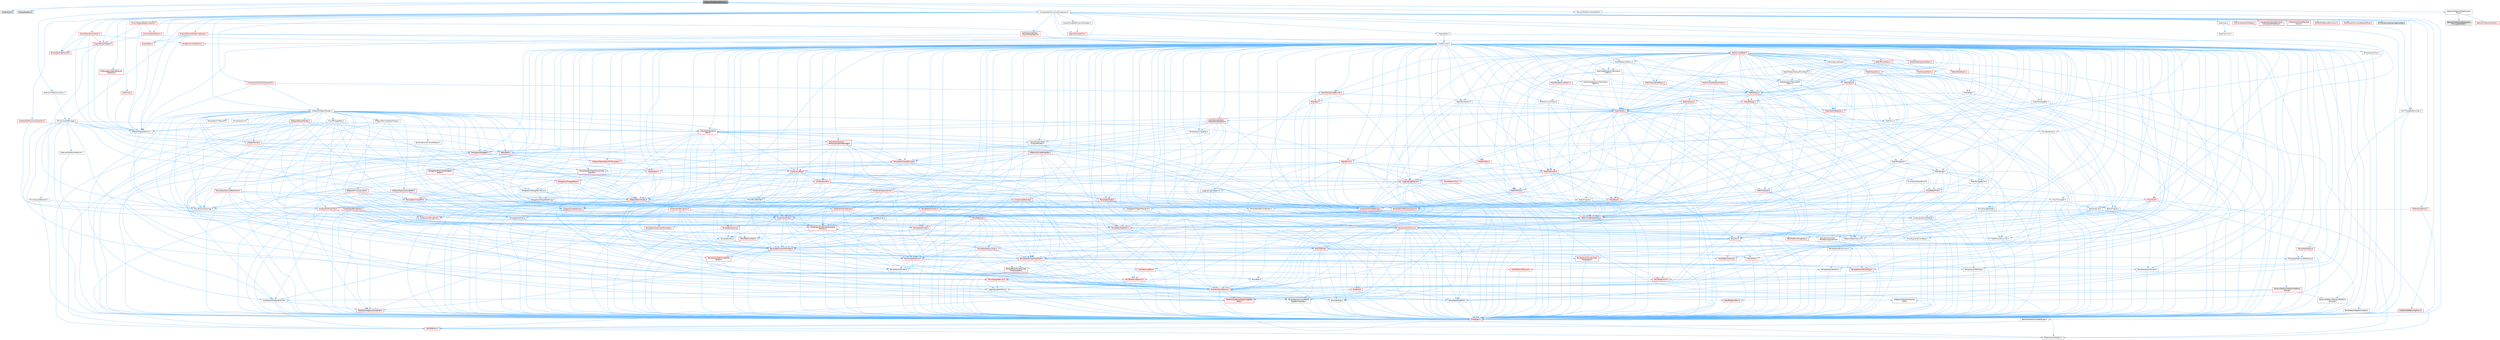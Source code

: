 digraph "NetworkPredictionPhysics.h"
{
 // INTERACTIVE_SVG=YES
 // LATEX_PDF_SIZE
  bgcolor="transparent";
  edge [fontname=Helvetica,fontsize=10,labelfontname=Helvetica,labelfontsize=10];
  node [fontname=Helvetica,fontsize=10,shape=box,height=0.2,width=0.4];
  Node1 [id="Node000001",label="NetworkPredictionPhysics.h",height=0.2,width=0.4,color="gray40", fillcolor="grey60", style="filled", fontcolor="black",tooltip=" "];
  Node1 -> Node2 [id="edge1_Node000001_Node000002",color="steelblue1",style="solid",tooltip=" "];
  Node2 [id="Node000002",label="Chaos/Core.h",height=0.2,width=0.4,color="grey60", fillcolor="#E0E0E0", style="filled",tooltip=" "];
  Node1 -> Node3 [id="edge2_Node000001_Node000003",color="steelblue1",style="solid",tooltip=" "];
  Node3 [id="Node000003",label="Chaos/Rotation.h",height=0.2,width=0.4,color="grey60", fillcolor="#E0E0E0", style="filled",tooltip=" "];
  Node1 -> Node4 [id="edge3_Node000001_Node000004",color="steelblue1",style="solid",tooltip=" "];
  Node4 [id="Node000004",label="NetworkPredictionCVars.h",height=0.2,width=0.4,color="grey40", fillcolor="white", style="filled",URL="$d2/d65/NetworkPredictionCVars_8h.html",tooltip=" "];
  Node4 -> Node5 [id="edge4_Node000004_Node000005",color="steelblue1",style="solid",tooltip=" "];
  Node5 [id="Node000005",label="HAL/IConsoleManager.h",height=0.2,width=0.4,color="grey40", fillcolor="white", style="filled",URL="$dd/d0d/IConsoleManager_8h.html",tooltip=" "];
  Node5 -> Node6 [id="edge5_Node000005_Node000006",color="steelblue1",style="solid",tooltip=" "];
  Node6 [id="Node000006",label="CoreTypes.h",height=0.2,width=0.4,color="red", fillcolor="#FFF0F0", style="filled",URL="$dc/dec/CoreTypes_8h.html",tooltip=" "];
  Node6 -> Node7 [id="edge6_Node000006_Node000007",color="steelblue1",style="solid",tooltip=" "];
  Node7 [id="Node000007",label="HAL/Platform.h",height=0.2,width=0.4,color="red", fillcolor="#FFF0F0", style="filled",URL="$d9/dd0/Platform_8h.html",tooltip=" "];
  Node7 -> Node11 [id="edge7_Node000007_Node000011",color="steelblue1",style="solid",tooltip=" "];
  Node11 [id="Node000011",label="PreprocessorHelpers.h",height=0.2,width=0.4,color="grey40", fillcolor="white", style="filled",URL="$db/ddb/PreprocessorHelpers_8h.html",tooltip=" "];
  Node5 -> Node20 [id="edge8_Node000005_Node000020",color="steelblue1",style="solid",tooltip=" "];
  Node20 [id="Node000020",label="Misc/AccessDetection.h",height=0.2,width=0.4,color="grey40", fillcolor="white", style="filled",URL="$d3/db5/AccessDetection_8h.html",tooltip=" "];
  Node20 -> Node6 [id="edge9_Node000020_Node000006",color="steelblue1",style="solid",tooltip=" "];
  Node20 -> Node21 [id="edge10_Node000020_Node000021",color="steelblue1",style="solid",tooltip=" "];
  Node21 [id="Node000021",label="Misc/EnumClassFlags.h",height=0.2,width=0.4,color="grey40", fillcolor="white", style="filled",URL="$d8/de7/EnumClassFlags_8h.html",tooltip=" "];
  Node5 -> Node22 [id="edge11_Node000005_Node000022",color="steelblue1",style="solid",tooltip=" "];
  Node22 [id="Node000022",label="Misc/AssertionMacros.h",height=0.2,width=0.4,color="red", fillcolor="#FFF0F0", style="filled",URL="$d0/dfa/AssertionMacros_8h.html",tooltip=" "];
  Node22 -> Node6 [id="edge12_Node000022_Node000006",color="steelblue1",style="solid",tooltip=" "];
  Node22 -> Node7 [id="edge13_Node000022_Node000007",color="steelblue1",style="solid",tooltip=" "];
  Node22 -> Node23 [id="edge14_Node000022_Node000023",color="steelblue1",style="solid",tooltip=" "];
  Node23 [id="Node000023",label="HAL/PlatformMisc.h",height=0.2,width=0.4,color="red", fillcolor="#FFF0F0", style="filled",URL="$d0/df5/PlatformMisc_8h.html",tooltip=" "];
  Node23 -> Node6 [id="edge15_Node000023_Node000006",color="steelblue1",style="solid",tooltip=" "];
  Node22 -> Node11 [id="edge16_Node000022_Node000011",color="steelblue1",style="solid",tooltip=" "];
  Node22 -> Node58 [id="edge17_Node000022_Node000058",color="steelblue1",style="solid",tooltip=" "];
  Node58 [id="Node000058",label="Templates/EnableIf.h",height=0.2,width=0.4,color="grey40", fillcolor="white", style="filled",URL="$d7/d60/EnableIf_8h.html",tooltip=" "];
  Node58 -> Node6 [id="edge18_Node000058_Node000006",color="steelblue1",style="solid",tooltip=" "];
  Node22 -> Node59 [id="edge19_Node000022_Node000059",color="steelblue1",style="solid",tooltip=" "];
  Node59 [id="Node000059",label="Templates/IsArrayOrRefOf\lTypeByPredicate.h",height=0.2,width=0.4,color="grey40", fillcolor="white", style="filled",URL="$d6/da1/IsArrayOrRefOfTypeByPredicate_8h.html",tooltip=" "];
  Node59 -> Node6 [id="edge20_Node000059_Node000006",color="steelblue1",style="solid",tooltip=" "];
  Node22 -> Node62 [id="edge21_Node000022_Node000062",color="steelblue1",style="solid",tooltip=" "];
  Node62 [id="Node000062",label="Traits/IsCharEncodingCompatible\lWith.h",height=0.2,width=0.4,color="red", fillcolor="#FFF0F0", style="filled",URL="$df/dd1/IsCharEncodingCompatibleWith_8h.html",tooltip=" "];
  Node22 -> Node64 [id="edge22_Node000022_Node000064",color="steelblue1",style="solid",tooltip=" "];
  Node64 [id="Node000064",label="Misc/VarArgs.h",height=0.2,width=0.4,color="grey40", fillcolor="white", style="filled",URL="$d5/d6f/VarArgs_8h.html",tooltip=" "];
  Node64 -> Node6 [id="edge23_Node000064_Node000006",color="steelblue1",style="solid",tooltip=" "];
  Node5 -> Node72 [id="edge24_Node000005_Node000072",color="steelblue1",style="solid",tooltip=" "];
  Node72 [id="Node000072",label="Templates/UnrealTemplate.h",height=0.2,width=0.4,color="red", fillcolor="#FFF0F0", style="filled",URL="$d4/d24/UnrealTemplate_8h.html",tooltip=" "];
  Node72 -> Node6 [id="edge25_Node000072_Node000006",color="steelblue1",style="solid",tooltip=" "];
  Node72 -> Node73 [id="edge26_Node000072_Node000073",color="steelblue1",style="solid",tooltip=" "];
  Node73 [id="Node000073",label="Templates/IsPointer.h",height=0.2,width=0.4,color="grey40", fillcolor="white", style="filled",URL="$d7/d05/IsPointer_8h.html",tooltip=" "];
  Node73 -> Node6 [id="edge27_Node000073_Node000006",color="steelblue1",style="solid",tooltip=" "];
  Node72 -> Node74 [id="edge28_Node000072_Node000074",color="steelblue1",style="solid",tooltip=" "];
  Node74 [id="Node000074",label="HAL/UnrealMemory.h",height=0.2,width=0.4,color="red", fillcolor="#FFF0F0", style="filled",URL="$d9/d96/UnrealMemory_8h.html",tooltip=" "];
  Node74 -> Node6 [id="edge29_Node000074_Node000006",color="steelblue1",style="solid",tooltip=" "];
  Node74 -> Node78 [id="edge30_Node000074_Node000078",color="steelblue1",style="solid",tooltip=" "];
  Node78 [id="Node000078",label="HAL/MemoryBase.h",height=0.2,width=0.4,color="red", fillcolor="#FFF0F0", style="filled",URL="$d6/d9f/MemoryBase_8h.html",tooltip=" "];
  Node78 -> Node6 [id="edge31_Node000078_Node000006",color="steelblue1",style="solid",tooltip=" "];
  Node78 -> Node51 [id="edge32_Node000078_Node000051",color="steelblue1",style="solid",tooltip=" "];
  Node51 [id="Node000051",label="HAL/PlatformAtomics.h",height=0.2,width=0.4,color="red", fillcolor="#FFF0F0", style="filled",URL="$d3/d36/PlatformAtomics_8h.html",tooltip=" "];
  Node51 -> Node6 [id="edge33_Node000051_Node000006",color="steelblue1",style="solid",tooltip=" "];
  Node78 -> Node35 [id="edge34_Node000078_Node000035",color="steelblue1",style="solid",tooltip=" "];
  Node35 [id="Node000035",label="HAL/PlatformCrt.h",height=0.2,width=0.4,color="red", fillcolor="#FFF0F0", style="filled",URL="$d8/d75/PlatformCrt_8h.html",tooltip=" "];
  Node78 -> Node79 [id="edge35_Node000078_Node000079",color="steelblue1",style="solid",tooltip=" "];
  Node79 [id="Node000079",label="Misc/Exec.h",height=0.2,width=0.4,color="grey40", fillcolor="white", style="filled",URL="$de/ddb/Exec_8h.html",tooltip=" "];
  Node79 -> Node6 [id="edge36_Node000079_Node000006",color="steelblue1",style="solid",tooltip=" "];
  Node79 -> Node22 [id="edge37_Node000079_Node000022",color="steelblue1",style="solid",tooltip=" "];
  Node78 -> Node80 [id="edge38_Node000078_Node000080",color="steelblue1",style="solid",tooltip=" "];
  Node80 [id="Node000080",label="Misc/OutputDevice.h",height=0.2,width=0.4,color="red", fillcolor="#FFF0F0", style="filled",URL="$d7/d32/OutputDevice_8h.html",tooltip=" "];
  Node80 -> Node30 [id="edge39_Node000080_Node000030",color="steelblue1",style="solid",tooltip=" "];
  Node30 [id="Node000030",label="CoreFwd.h",height=0.2,width=0.4,color="red", fillcolor="#FFF0F0", style="filled",URL="$d1/d1e/CoreFwd_8h.html",tooltip=" "];
  Node30 -> Node6 [id="edge40_Node000030_Node000006",color="steelblue1",style="solid",tooltip=" "];
  Node30 -> Node31 [id="edge41_Node000030_Node000031",color="steelblue1",style="solid",tooltip=" "];
  Node31 [id="Node000031",label="Containers/ContainersFwd.h",height=0.2,width=0.4,color="grey40", fillcolor="white", style="filled",URL="$d4/d0a/ContainersFwd_8h.html",tooltip=" "];
  Node31 -> Node7 [id="edge42_Node000031_Node000007",color="steelblue1",style="solid",tooltip=" "];
  Node31 -> Node6 [id="edge43_Node000031_Node000006",color="steelblue1",style="solid",tooltip=" "];
  Node31 -> Node28 [id="edge44_Node000031_Node000028",color="steelblue1",style="solid",tooltip=" "];
  Node28 [id="Node000028",label="Traits/IsContiguousContainer.h",height=0.2,width=0.4,color="red", fillcolor="#FFF0F0", style="filled",URL="$d5/d3c/IsContiguousContainer_8h.html",tooltip=" "];
  Node28 -> Node6 [id="edge45_Node000028_Node000006",color="steelblue1",style="solid",tooltip=" "];
  Node30 -> Node33 [id="edge46_Node000030_Node000033",color="steelblue1",style="solid",tooltip=" "];
  Node33 [id="Node000033",label="UObject/UObjectHierarchy\lFwd.h",height=0.2,width=0.4,color="grey40", fillcolor="white", style="filled",URL="$d3/d13/UObjectHierarchyFwd_8h.html",tooltip=" "];
  Node80 -> Node6 [id="edge47_Node000080_Node000006",color="steelblue1",style="solid",tooltip=" "];
  Node80 -> Node81 [id="edge48_Node000080_Node000081",color="steelblue1",style="solid",tooltip=" "];
  Node81 [id="Node000081",label="Logging/LogVerbosity.h",height=0.2,width=0.4,color="grey40", fillcolor="white", style="filled",URL="$d2/d8f/LogVerbosity_8h.html",tooltip=" "];
  Node81 -> Node6 [id="edge49_Node000081_Node000006",color="steelblue1",style="solid",tooltip=" "];
  Node80 -> Node64 [id="edge50_Node000080_Node000064",color="steelblue1",style="solid",tooltip=" "];
  Node80 -> Node59 [id="edge51_Node000080_Node000059",color="steelblue1",style="solid",tooltip=" "];
  Node80 -> Node62 [id="edge52_Node000080_Node000062",color="steelblue1",style="solid",tooltip=" "];
  Node74 -> Node91 [id="edge53_Node000074_Node000091",color="steelblue1",style="solid",tooltip=" "];
  Node91 [id="Node000091",label="HAL/PlatformMemory.h",height=0.2,width=0.4,color="red", fillcolor="#FFF0F0", style="filled",URL="$de/d68/PlatformMemory_8h.html",tooltip=" "];
  Node91 -> Node6 [id="edge54_Node000091_Node000006",color="steelblue1",style="solid",tooltip=" "];
  Node74 -> Node73 [id="edge55_Node000074_Node000073",color="steelblue1",style="solid",tooltip=" "];
  Node72 -> Node96 [id="edge56_Node000072_Node000096",color="steelblue1",style="solid",tooltip=" "];
  Node96 [id="Node000096",label="Templates/UnrealTypeTraits.h",height=0.2,width=0.4,color="red", fillcolor="#FFF0F0", style="filled",URL="$d2/d2d/UnrealTypeTraits_8h.html",tooltip=" "];
  Node96 -> Node6 [id="edge57_Node000096_Node000006",color="steelblue1",style="solid",tooltip=" "];
  Node96 -> Node73 [id="edge58_Node000096_Node000073",color="steelblue1",style="solid",tooltip=" "];
  Node96 -> Node22 [id="edge59_Node000096_Node000022",color="steelblue1",style="solid",tooltip=" "];
  Node96 -> Node87 [id="edge60_Node000096_Node000087",color="steelblue1",style="solid",tooltip=" "];
  Node87 [id="Node000087",label="Templates/AndOrNot.h",height=0.2,width=0.4,color="grey40", fillcolor="white", style="filled",URL="$db/d0a/AndOrNot_8h.html",tooltip=" "];
  Node87 -> Node6 [id="edge61_Node000087_Node000006",color="steelblue1",style="solid",tooltip=" "];
  Node96 -> Node58 [id="edge62_Node000096_Node000058",color="steelblue1",style="solid",tooltip=" "];
  Node96 -> Node97 [id="edge63_Node000096_Node000097",color="steelblue1",style="solid",tooltip=" "];
  Node97 [id="Node000097",label="Templates/IsArithmetic.h",height=0.2,width=0.4,color="grey40", fillcolor="white", style="filled",URL="$d2/d5d/IsArithmetic_8h.html",tooltip=" "];
  Node97 -> Node6 [id="edge64_Node000097_Node000006",color="steelblue1",style="solid",tooltip=" "];
  Node96 -> Node99 [id="edge65_Node000096_Node000099",color="steelblue1",style="solid",tooltip=" "];
  Node99 [id="Node000099",label="Templates/IsPODType.h",height=0.2,width=0.4,color="grey40", fillcolor="white", style="filled",URL="$d7/db1/IsPODType_8h.html",tooltip=" "];
  Node99 -> Node6 [id="edge66_Node000099_Node000006",color="steelblue1",style="solid",tooltip=" "];
  Node96 -> Node100 [id="edge67_Node000096_Node000100",color="steelblue1",style="solid",tooltip=" "];
  Node100 [id="Node000100",label="Templates/IsUECoreType.h",height=0.2,width=0.4,color="red", fillcolor="#FFF0F0", style="filled",URL="$d1/db8/IsUECoreType_8h.html",tooltip=" "];
  Node100 -> Node6 [id="edge68_Node000100_Node000006",color="steelblue1",style="solid",tooltip=" "];
  Node96 -> Node88 [id="edge69_Node000096_Node000088",color="steelblue1",style="solid",tooltip=" "];
  Node88 [id="Node000088",label="Templates/IsTriviallyCopy\lConstructible.h",height=0.2,width=0.4,color="red", fillcolor="#FFF0F0", style="filled",URL="$d3/d78/IsTriviallyCopyConstructible_8h.html",tooltip=" "];
  Node88 -> Node6 [id="edge70_Node000088_Node000006",color="steelblue1",style="solid",tooltip=" "];
  Node72 -> Node101 [id="edge71_Node000072_Node000101",color="steelblue1",style="solid",tooltip=" "];
  Node101 [id="Node000101",label="Templates/RemoveReference.h",height=0.2,width=0.4,color="grey40", fillcolor="white", style="filled",URL="$da/dbe/RemoveReference_8h.html",tooltip=" "];
  Node101 -> Node6 [id="edge72_Node000101_Node000006",color="steelblue1",style="solid",tooltip=" "];
  Node72 -> Node102 [id="edge73_Node000072_Node000102",color="steelblue1",style="solid",tooltip=" "];
  Node102 [id="Node000102",label="Templates/TypeCompatible\lBytes.h",height=0.2,width=0.4,color="red", fillcolor="#FFF0F0", style="filled",URL="$df/d0a/TypeCompatibleBytes_8h.html",tooltip=" "];
  Node102 -> Node6 [id="edge74_Node000102_Node000006",color="steelblue1",style="solid",tooltip=" "];
  Node72 -> Node28 [id="edge75_Node000072_Node000028",color="steelblue1",style="solid",tooltip=" "];
  Node5 -> Node104 [id="edge76_Node000005_Node000104",color="steelblue1",style="solid",tooltip=" "];
  Node104 [id="Node000104",label="Containers/UnrealString.h",height=0.2,width=0.4,color="red", fillcolor="#FFF0F0", style="filled",URL="$d5/dba/UnrealString_8h.html",tooltip=" "];
  Node5 -> Node108 [id="edge77_Node000005_Node000108",color="steelblue1",style="solid",tooltip=" "];
  Node108 [id="Node000108",label="Logging/LogMacros.h",height=0.2,width=0.4,color="red", fillcolor="#FFF0F0", style="filled",URL="$d0/d16/LogMacros_8h.html",tooltip=" "];
  Node108 -> Node104 [id="edge78_Node000108_Node000104",color="steelblue1",style="solid",tooltip=" "];
  Node108 -> Node6 [id="edge79_Node000108_Node000006",color="steelblue1",style="solid",tooltip=" "];
  Node108 -> Node11 [id="edge80_Node000108_Node000011",color="steelblue1",style="solid",tooltip=" "];
  Node108 -> Node109 [id="edge81_Node000108_Node000109",color="steelblue1",style="solid",tooltip=" "];
  Node109 [id="Node000109",label="Logging/LogCategory.h",height=0.2,width=0.4,color="grey40", fillcolor="white", style="filled",URL="$d9/d36/LogCategory_8h.html",tooltip=" "];
  Node109 -> Node6 [id="edge82_Node000109_Node000006",color="steelblue1",style="solid",tooltip=" "];
  Node109 -> Node81 [id="edge83_Node000109_Node000081",color="steelblue1",style="solid",tooltip=" "];
  Node109 -> Node110 [id="edge84_Node000109_Node000110",color="steelblue1",style="solid",tooltip=" "];
  Node110 [id="Node000110",label="UObject/NameTypes.h",height=0.2,width=0.4,color="red", fillcolor="#FFF0F0", style="filled",URL="$d6/d35/NameTypes_8h.html",tooltip=" "];
  Node110 -> Node6 [id="edge85_Node000110_Node000006",color="steelblue1",style="solid",tooltip=" "];
  Node110 -> Node22 [id="edge86_Node000110_Node000022",color="steelblue1",style="solid",tooltip=" "];
  Node110 -> Node74 [id="edge87_Node000110_Node000074",color="steelblue1",style="solid",tooltip=" "];
  Node110 -> Node96 [id="edge88_Node000110_Node000096",color="steelblue1",style="solid",tooltip=" "];
  Node110 -> Node72 [id="edge89_Node000110_Node000072",color="steelblue1",style="solid",tooltip=" "];
  Node110 -> Node104 [id="edge90_Node000110_Node000104",color="steelblue1",style="solid",tooltip=" "];
  Node110 -> Node114 [id="edge91_Node000110_Node000114",color="steelblue1",style="solid",tooltip=" "];
  Node114 [id="Node000114",label="Containers/StringConv.h",height=0.2,width=0.4,color="red", fillcolor="#FFF0F0", style="filled",URL="$d3/ddf/StringConv_8h.html",tooltip=" "];
  Node114 -> Node6 [id="edge92_Node000114_Node000006",color="steelblue1",style="solid",tooltip=" "];
  Node114 -> Node22 [id="edge93_Node000114_Node000022",color="steelblue1",style="solid",tooltip=" "];
  Node114 -> Node115 [id="edge94_Node000114_Node000115",color="steelblue1",style="solid",tooltip=" "];
  Node115 [id="Node000115",label="Containers/ContainerAllocation\lPolicies.h",height=0.2,width=0.4,color="red", fillcolor="#FFF0F0", style="filled",URL="$d7/dff/ContainerAllocationPolicies_8h.html",tooltip=" "];
  Node115 -> Node6 [id="edge95_Node000115_Node000006",color="steelblue1",style="solid",tooltip=" "];
  Node115 -> Node115 [id="edge96_Node000115_Node000115",color="steelblue1",style="solid",tooltip=" "];
  Node115 -> Node117 [id="edge97_Node000115_Node000117",color="steelblue1",style="solid",tooltip=" "];
  Node117 [id="Node000117",label="HAL/PlatformMath.h",height=0.2,width=0.4,color="red", fillcolor="#FFF0F0", style="filled",URL="$dc/d53/PlatformMath_8h.html",tooltip=" "];
  Node117 -> Node6 [id="edge98_Node000117_Node000006",color="steelblue1",style="solid",tooltip=" "];
  Node115 -> Node74 [id="edge99_Node000115_Node000074",color="steelblue1",style="solid",tooltip=" "];
  Node115 -> Node45 [id="edge100_Node000115_Node000045",color="steelblue1",style="solid",tooltip=" "];
  Node45 [id="Node000045",label="Math/NumericLimits.h",height=0.2,width=0.4,color="grey40", fillcolor="white", style="filled",URL="$df/d1b/NumericLimits_8h.html",tooltip=" "];
  Node45 -> Node6 [id="edge101_Node000045_Node000006",color="steelblue1",style="solid",tooltip=" "];
  Node115 -> Node22 [id="edge102_Node000115_Node000022",color="steelblue1",style="solid",tooltip=" "];
  Node115 -> Node126 [id="edge103_Node000115_Node000126",color="steelblue1",style="solid",tooltip=" "];
  Node126 [id="Node000126",label="Templates/MemoryOps.h",height=0.2,width=0.4,color="red", fillcolor="#FFF0F0", style="filled",URL="$db/dea/MemoryOps_8h.html",tooltip=" "];
  Node126 -> Node6 [id="edge104_Node000126_Node000006",color="steelblue1",style="solid",tooltip=" "];
  Node126 -> Node74 [id="edge105_Node000126_Node000074",color="steelblue1",style="solid",tooltip=" "];
  Node126 -> Node89 [id="edge106_Node000126_Node000089",color="steelblue1",style="solid",tooltip=" "];
  Node89 [id="Node000089",label="Templates/IsTriviallyCopy\lAssignable.h",height=0.2,width=0.4,color="red", fillcolor="#FFF0F0", style="filled",URL="$d2/df2/IsTriviallyCopyAssignable_8h.html",tooltip=" "];
  Node89 -> Node6 [id="edge107_Node000089_Node000006",color="steelblue1",style="solid",tooltip=" "];
  Node126 -> Node88 [id="edge108_Node000126_Node000088",color="steelblue1",style="solid",tooltip=" "];
  Node126 -> Node96 [id="edge109_Node000126_Node000096",color="steelblue1",style="solid",tooltip=" "];
  Node115 -> Node102 [id="edge110_Node000115_Node000102",color="steelblue1",style="solid",tooltip=" "];
  Node114 -> Node127 [id="edge111_Node000114_Node000127",color="steelblue1",style="solid",tooltip=" "];
  Node127 [id="Node000127",label="Containers/Array.h",height=0.2,width=0.4,color="red", fillcolor="#FFF0F0", style="filled",URL="$df/dd0/Array_8h.html",tooltip=" "];
  Node127 -> Node6 [id="edge112_Node000127_Node000006",color="steelblue1",style="solid",tooltip=" "];
  Node127 -> Node22 [id="edge113_Node000127_Node000022",color="steelblue1",style="solid",tooltip=" "];
  Node127 -> Node74 [id="edge114_Node000127_Node000074",color="steelblue1",style="solid",tooltip=" "];
  Node127 -> Node96 [id="edge115_Node000127_Node000096",color="steelblue1",style="solid",tooltip=" "];
  Node127 -> Node72 [id="edge116_Node000127_Node000072",color="steelblue1",style="solid",tooltip=" "];
  Node127 -> Node115 [id="edge117_Node000127_Node000115",color="steelblue1",style="solid",tooltip=" "];
  Node127 -> Node134 [id="edge118_Node000127_Node000134",color="steelblue1",style="solid",tooltip=" "];
  Node134 [id="Node000134",label="Serialization/Archive.h",height=0.2,width=0.4,color="red", fillcolor="#FFF0F0", style="filled",URL="$d7/d3b/Archive_8h.html",tooltip=" "];
  Node134 -> Node30 [id="edge119_Node000134_Node000030",color="steelblue1",style="solid",tooltip=" "];
  Node134 -> Node6 [id="edge120_Node000134_Node000006",color="steelblue1",style="solid",tooltip=" "];
  Node134 -> Node135 [id="edge121_Node000134_Node000135",color="steelblue1",style="solid",tooltip=" "];
  Node135 [id="Node000135",label="HAL/PlatformProperties.h",height=0.2,width=0.4,color="red", fillcolor="#FFF0F0", style="filled",URL="$d9/db0/PlatformProperties_8h.html",tooltip=" "];
  Node135 -> Node6 [id="edge122_Node000135_Node000006",color="steelblue1",style="solid",tooltip=" "];
  Node134 -> Node138 [id="edge123_Node000134_Node000138",color="steelblue1",style="solid",tooltip=" "];
  Node138 [id="Node000138",label="Internationalization\l/TextNamespaceFwd.h",height=0.2,width=0.4,color="grey40", fillcolor="white", style="filled",URL="$d8/d97/TextNamespaceFwd_8h.html",tooltip=" "];
  Node138 -> Node6 [id="edge124_Node000138_Node000006",color="steelblue1",style="solid",tooltip=" "];
  Node134 -> Node22 [id="edge125_Node000134_Node000022",color="steelblue1",style="solid",tooltip=" "];
  Node134 -> Node139 [id="edge126_Node000134_Node000139",color="steelblue1",style="solid",tooltip=" "];
  Node139 [id="Node000139",label="Misc/EngineVersionBase.h",height=0.2,width=0.4,color="grey40", fillcolor="white", style="filled",URL="$d5/d2b/EngineVersionBase_8h.html",tooltip=" "];
  Node139 -> Node6 [id="edge127_Node000139_Node000006",color="steelblue1",style="solid",tooltip=" "];
  Node134 -> Node64 [id="edge128_Node000134_Node000064",color="steelblue1",style="solid",tooltip=" "];
  Node134 -> Node58 [id="edge129_Node000134_Node000058",color="steelblue1",style="solid",tooltip=" "];
  Node134 -> Node59 [id="edge130_Node000134_Node000059",color="steelblue1",style="solid",tooltip=" "];
  Node134 -> Node142 [id="edge131_Node000134_Node000142",color="steelblue1",style="solid",tooltip=" "];
  Node142 [id="Node000142",label="Templates/IsEnumClass.h",height=0.2,width=0.4,color="grey40", fillcolor="white", style="filled",URL="$d7/d15/IsEnumClass_8h.html",tooltip=" "];
  Node142 -> Node6 [id="edge132_Node000142_Node000006",color="steelblue1",style="solid",tooltip=" "];
  Node142 -> Node87 [id="edge133_Node000142_Node000087",color="steelblue1",style="solid",tooltip=" "];
  Node134 -> Node72 [id="edge134_Node000134_Node000072",color="steelblue1",style="solid",tooltip=" "];
  Node134 -> Node62 [id="edge135_Node000134_Node000062",color="steelblue1",style="solid",tooltip=" "];
  Node134 -> Node143 [id="edge136_Node000134_Node000143",color="steelblue1",style="solid",tooltip=" "];
  Node143 [id="Node000143",label="UObject/ObjectVersion.h",height=0.2,width=0.4,color="grey40", fillcolor="white", style="filled",URL="$da/d63/ObjectVersion_8h.html",tooltip=" "];
  Node143 -> Node6 [id="edge137_Node000143_Node000006",color="steelblue1",style="solid",tooltip=" "];
  Node127 -> Node160 [id="edge138_Node000127_Node000160",color="steelblue1",style="solid",tooltip=" "];
  Node160 [id="Node000160",label="Templates/Invoke.h",height=0.2,width=0.4,color="red", fillcolor="#FFF0F0", style="filled",URL="$d7/deb/Invoke_8h.html",tooltip=" "];
  Node160 -> Node6 [id="edge139_Node000160_Node000006",color="steelblue1",style="solid",tooltip=" "];
  Node160 -> Node72 [id="edge140_Node000160_Node000072",color="steelblue1",style="solid",tooltip=" "];
  Node127 -> Node165 [id="edge141_Node000127_Node000165",color="steelblue1",style="solid",tooltip=" "];
  Node165 [id="Node000165",label="Templates/Less.h",height=0.2,width=0.4,color="grey40", fillcolor="white", style="filled",URL="$de/dc8/Less_8h.html",tooltip=" "];
  Node165 -> Node6 [id="edge142_Node000165_Node000006",color="steelblue1",style="solid",tooltip=" "];
  Node165 -> Node72 [id="edge143_Node000165_Node000072",color="steelblue1",style="solid",tooltip=" "];
  Node127 -> Node173 [id="edge144_Node000127_Node000173",color="steelblue1",style="solid",tooltip=" "];
  Node173 [id="Node000173",label="Templates/Sorting.h",height=0.2,width=0.4,color="red", fillcolor="#FFF0F0", style="filled",URL="$d3/d9e/Sorting_8h.html",tooltip=" "];
  Node173 -> Node6 [id="edge145_Node000173_Node000006",color="steelblue1",style="solid",tooltip=" "];
  Node173 -> Node117 [id="edge146_Node000173_Node000117",color="steelblue1",style="solid",tooltip=" "];
  Node173 -> Node165 [id="edge147_Node000173_Node000165",color="steelblue1",style="solid",tooltip=" "];
  Node127 -> Node177 [id="edge148_Node000127_Node000177",color="steelblue1",style="solid",tooltip=" "];
  Node177 [id="Node000177",label="Templates/AlignmentTemplates.h",height=0.2,width=0.4,color="red", fillcolor="#FFF0F0", style="filled",URL="$dd/d32/AlignmentTemplates_8h.html",tooltip=" "];
  Node177 -> Node6 [id="edge149_Node000177_Node000006",color="steelblue1",style="solid",tooltip=" "];
  Node177 -> Node73 [id="edge150_Node000177_Node000073",color="steelblue1",style="solid",tooltip=" "];
  Node114 -> Node151 [id="edge151_Node000114_Node000151",color="steelblue1",style="solid",tooltip=" "];
  Node151 [id="Node000151",label="Misc/CString.h",height=0.2,width=0.4,color="red", fillcolor="#FFF0F0", style="filled",URL="$d2/d49/CString_8h.html",tooltip=" "];
  Node151 -> Node6 [id="edge152_Node000151_Node000006",color="steelblue1",style="solid",tooltip=" "];
  Node151 -> Node35 [id="edge153_Node000151_Node000035",color="steelblue1",style="solid",tooltip=" "];
  Node151 -> Node76 [id="edge154_Node000151_Node000076",color="steelblue1",style="solid",tooltip=" "];
  Node76 [id="Node000076",label="HAL/PlatformString.h",height=0.2,width=0.4,color="red", fillcolor="#FFF0F0", style="filled",URL="$db/db5/PlatformString_8h.html",tooltip=" "];
  Node76 -> Node6 [id="edge155_Node000076_Node000006",color="steelblue1",style="solid",tooltip=" "];
  Node151 -> Node22 [id="edge156_Node000151_Node000022",color="steelblue1",style="solid",tooltip=" "];
  Node151 -> Node152 [id="edge157_Node000151_Node000152",color="steelblue1",style="solid",tooltip=" "];
  Node152 [id="Node000152",label="Misc/Char.h",height=0.2,width=0.4,color="red", fillcolor="#FFF0F0", style="filled",URL="$d0/d58/Char_8h.html",tooltip=" "];
  Node152 -> Node6 [id="edge158_Node000152_Node000006",color="steelblue1",style="solid",tooltip=" "];
  Node151 -> Node64 [id="edge159_Node000151_Node000064",color="steelblue1",style="solid",tooltip=" "];
  Node151 -> Node59 [id="edge160_Node000151_Node000059",color="steelblue1",style="solid",tooltip=" "];
  Node151 -> Node62 [id="edge161_Node000151_Node000062",color="steelblue1",style="solid",tooltip=" "];
  Node114 -> Node178 [id="edge162_Node000114_Node000178",color="steelblue1",style="solid",tooltip=" "];
  Node178 [id="Node000178",label="Templates/IsArray.h",height=0.2,width=0.4,color="grey40", fillcolor="white", style="filled",URL="$d8/d8d/IsArray_8h.html",tooltip=" "];
  Node178 -> Node6 [id="edge163_Node000178_Node000006",color="steelblue1",style="solid",tooltip=" "];
  Node114 -> Node72 [id="edge164_Node000114_Node000072",color="steelblue1",style="solid",tooltip=" "];
  Node114 -> Node96 [id="edge165_Node000114_Node000096",color="steelblue1",style="solid",tooltip=" "];
  Node114 -> Node62 [id="edge166_Node000114_Node000062",color="steelblue1",style="solid",tooltip=" "];
  Node114 -> Node28 [id="edge167_Node000114_Node000028",color="steelblue1",style="solid",tooltip=" "];
  Node110 -> Node25 [id="edge168_Node000110_Node000025",color="steelblue1",style="solid",tooltip=" "];
  Node25 [id="Node000025",label="Containers/StringFwd.h",height=0.2,width=0.4,color="red", fillcolor="#FFF0F0", style="filled",URL="$df/d37/StringFwd_8h.html",tooltip=" "];
  Node25 -> Node6 [id="edge169_Node000025_Node000006",color="steelblue1",style="solid",tooltip=" "];
  Node25 -> Node28 [id="edge170_Node000025_Node000028",color="steelblue1",style="solid",tooltip=" "];
  Node110 -> Node179 [id="edge171_Node000110_Node000179",color="steelblue1",style="solid",tooltip=" "];
  Node179 [id="Node000179",label="UObject/UnrealNames.h",height=0.2,width=0.4,color="red", fillcolor="#FFF0F0", style="filled",URL="$d8/db1/UnrealNames_8h.html",tooltip=" "];
  Node179 -> Node6 [id="edge172_Node000179_Node000006",color="steelblue1",style="solid",tooltip=" "];
  Node110 -> Node145 [id="edge173_Node000110_Node000145",color="steelblue1",style="solid",tooltip=" "];
  Node145 [id="Node000145",label="Serialization/MemoryLayout.h",height=0.2,width=0.4,color="red", fillcolor="#FFF0F0", style="filled",URL="$d7/d66/MemoryLayout_8h.html",tooltip=" "];
  Node145 -> Node148 [id="edge174_Node000145_Node000148",color="steelblue1",style="solid",tooltip=" "];
  Node148 [id="Node000148",label="Containers/EnumAsByte.h",height=0.2,width=0.4,color="grey40", fillcolor="white", style="filled",URL="$d6/d9a/EnumAsByte_8h.html",tooltip=" "];
  Node148 -> Node6 [id="edge175_Node000148_Node000006",color="steelblue1",style="solid",tooltip=" "];
  Node148 -> Node99 [id="edge176_Node000148_Node000099",color="steelblue1",style="solid",tooltip=" "];
  Node148 -> Node149 [id="edge177_Node000148_Node000149",color="steelblue1",style="solid",tooltip=" "];
  Node149 [id="Node000149",label="Templates/TypeHash.h",height=0.2,width=0.4,color="red", fillcolor="#FFF0F0", style="filled",URL="$d1/d62/TypeHash_8h.html",tooltip=" "];
  Node149 -> Node6 [id="edge178_Node000149_Node000006",color="steelblue1",style="solid",tooltip=" "];
  Node149 -> Node150 [id="edge179_Node000149_Node000150",color="steelblue1",style="solid",tooltip=" "];
  Node150 [id="Node000150",label="Misc/Crc.h",height=0.2,width=0.4,color="red", fillcolor="#FFF0F0", style="filled",URL="$d4/dd2/Crc_8h.html",tooltip=" "];
  Node150 -> Node6 [id="edge180_Node000150_Node000006",color="steelblue1",style="solid",tooltip=" "];
  Node150 -> Node76 [id="edge181_Node000150_Node000076",color="steelblue1",style="solid",tooltip=" "];
  Node150 -> Node22 [id="edge182_Node000150_Node000022",color="steelblue1",style="solid",tooltip=" "];
  Node150 -> Node151 [id="edge183_Node000150_Node000151",color="steelblue1",style="solid",tooltip=" "];
  Node150 -> Node152 [id="edge184_Node000150_Node000152",color="steelblue1",style="solid",tooltip=" "];
  Node150 -> Node96 [id="edge185_Node000150_Node000096",color="steelblue1",style="solid",tooltip=" "];
  Node145 -> Node25 [id="edge186_Node000145_Node000025",color="steelblue1",style="solid",tooltip=" "];
  Node145 -> Node74 [id="edge187_Node000145_Node000074",color="steelblue1",style="solid",tooltip=" "];
  Node145 -> Node58 [id="edge188_Node000145_Node000058",color="steelblue1",style="solid",tooltip=" "];
  Node145 -> Node72 [id="edge189_Node000145_Node000072",color="steelblue1",style="solid",tooltip=" "];
  Node108 -> Node81 [id="edge190_Node000108_Node000081",color="steelblue1",style="solid",tooltip=" "];
  Node108 -> Node22 [id="edge191_Node000108_Node000022",color="steelblue1",style="solid",tooltip=" "];
  Node108 -> Node64 [id="edge192_Node000108_Node000064",color="steelblue1",style="solid",tooltip=" "];
  Node108 -> Node58 [id="edge193_Node000108_Node000058",color="steelblue1",style="solid",tooltip=" "];
  Node108 -> Node59 [id="edge194_Node000108_Node000059",color="steelblue1",style="solid",tooltip=" "];
  Node108 -> Node62 [id="edge195_Node000108_Node000062",color="steelblue1",style="solid",tooltip=" "];
  Node5 -> Node189 [id="edge196_Node000005_Node000189",color="steelblue1",style="solid",tooltip=" "];
  Node189 [id="Node000189",label="Delegates/IDelegateInstance.h",height=0.2,width=0.4,color="grey40", fillcolor="white", style="filled",URL="$d2/d10/IDelegateInstance_8h.html",tooltip=" "];
  Node189 -> Node6 [id="edge197_Node000189_Node000006",color="steelblue1",style="solid",tooltip=" "];
  Node189 -> Node149 [id="edge198_Node000189_Node000149",color="steelblue1",style="solid",tooltip=" "];
  Node189 -> Node110 [id="edge199_Node000189_Node000110",color="steelblue1",style="solid",tooltip=" "];
  Node189 -> Node190 [id="edge200_Node000189_Node000190",color="steelblue1",style="solid",tooltip=" "];
  Node190 [id="Node000190",label="Delegates/DelegateSettings.h",height=0.2,width=0.4,color="grey40", fillcolor="white", style="filled",URL="$d0/d97/DelegateSettings_8h.html",tooltip=" "];
  Node190 -> Node6 [id="edge201_Node000190_Node000006",color="steelblue1",style="solid",tooltip=" "];
  Node5 -> Node191 [id="edge202_Node000005_Node000191",color="steelblue1",style="solid",tooltip=" "];
  Node191 [id="Node000191",label="Delegates/Delegate.h",height=0.2,width=0.4,color="red", fillcolor="#FFF0F0", style="filled",URL="$d4/d80/Delegate_8h.html",tooltip=" "];
  Node191 -> Node6 [id="edge203_Node000191_Node000006",color="steelblue1",style="solid",tooltip=" "];
  Node191 -> Node22 [id="edge204_Node000191_Node000022",color="steelblue1",style="solid",tooltip=" "];
  Node191 -> Node110 [id="edge205_Node000191_Node000110",color="steelblue1",style="solid",tooltip=" "];
  Node191 -> Node192 [id="edge206_Node000191_Node000192",color="steelblue1",style="solid",tooltip=" "];
  Node192 [id="Node000192",label="Templates/SharedPointer.h",height=0.2,width=0.4,color="red", fillcolor="#FFF0F0", style="filled",URL="$d2/d17/SharedPointer_8h.html",tooltip=" "];
  Node192 -> Node6 [id="edge207_Node000192_Node000006",color="steelblue1",style="solid",tooltip=" "];
  Node192 -> Node193 [id="edge208_Node000192_Node000193",color="steelblue1",style="solid",tooltip=" "];
  Node193 [id="Node000193",label="Templates/PointerIsConvertible\lFromTo.h",height=0.2,width=0.4,color="red", fillcolor="#FFF0F0", style="filled",URL="$d6/d65/PointerIsConvertibleFromTo_8h.html",tooltip=" "];
  Node193 -> Node6 [id="edge209_Node000193_Node000006",color="steelblue1",style="solid",tooltip=" "];
  Node192 -> Node22 [id="edge210_Node000192_Node000022",color="steelblue1",style="solid",tooltip=" "];
  Node192 -> Node74 [id="edge211_Node000192_Node000074",color="steelblue1",style="solid",tooltip=" "];
  Node192 -> Node127 [id="edge212_Node000192_Node000127",color="steelblue1",style="solid",tooltip=" "];
  Node192 -> Node194 [id="edge213_Node000192_Node000194",color="steelblue1",style="solid",tooltip=" "];
  Node194 [id="Node000194",label="Containers/Map.h",height=0.2,width=0.4,color="red", fillcolor="#FFF0F0", style="filled",URL="$df/d79/Map_8h.html",tooltip=" "];
  Node194 -> Node6 [id="edge214_Node000194_Node000006",color="steelblue1",style="solid",tooltip=" "];
  Node194 -> Node195 [id="edge215_Node000194_Node000195",color="steelblue1",style="solid",tooltip=" "];
  Node195 [id="Node000195",label="Algo/Reverse.h",height=0.2,width=0.4,color="grey40", fillcolor="white", style="filled",URL="$d5/d93/Reverse_8h.html",tooltip=" "];
  Node195 -> Node6 [id="edge216_Node000195_Node000006",color="steelblue1",style="solid",tooltip=" "];
  Node195 -> Node72 [id="edge217_Node000195_Node000072",color="steelblue1",style="solid",tooltip=" "];
  Node194 -> Node196 [id="edge218_Node000194_Node000196",color="steelblue1",style="solid",tooltip=" "];
  Node196 [id="Node000196",label="Containers/Set.h",height=0.2,width=0.4,color="red", fillcolor="#FFF0F0", style="filled",URL="$d4/d45/Set_8h.html",tooltip=" "];
  Node196 -> Node115 [id="edge219_Node000196_Node000115",color="steelblue1",style="solid",tooltip=" "];
  Node196 -> Node198 [id="edge220_Node000196_Node000198",color="steelblue1",style="solid",tooltip=" "];
  Node198 [id="Node000198",label="Containers/SparseArray.h",height=0.2,width=0.4,color="red", fillcolor="#FFF0F0", style="filled",URL="$d5/dbf/SparseArray_8h.html",tooltip=" "];
  Node198 -> Node6 [id="edge221_Node000198_Node000006",color="steelblue1",style="solid",tooltip=" "];
  Node198 -> Node22 [id="edge222_Node000198_Node000022",color="steelblue1",style="solid",tooltip=" "];
  Node198 -> Node74 [id="edge223_Node000198_Node000074",color="steelblue1",style="solid",tooltip=" "];
  Node198 -> Node96 [id="edge224_Node000198_Node000096",color="steelblue1",style="solid",tooltip=" "];
  Node198 -> Node72 [id="edge225_Node000198_Node000072",color="steelblue1",style="solid",tooltip=" "];
  Node198 -> Node115 [id="edge226_Node000198_Node000115",color="steelblue1",style="solid",tooltip=" "];
  Node198 -> Node165 [id="edge227_Node000198_Node000165",color="steelblue1",style="solid",tooltip=" "];
  Node198 -> Node127 [id="edge228_Node000198_Node000127",color="steelblue1",style="solid",tooltip=" "];
  Node198 -> Node176 [id="edge229_Node000198_Node000176",color="steelblue1",style="solid",tooltip=" "];
  Node176 [id="Node000176",label="Math/UnrealMathUtility.h",height=0.2,width=0.4,color="red", fillcolor="#FFF0F0", style="filled",URL="$db/db8/UnrealMathUtility_8h.html",tooltip=" "];
  Node176 -> Node6 [id="edge230_Node000176_Node000006",color="steelblue1",style="solid",tooltip=" "];
  Node176 -> Node22 [id="edge231_Node000176_Node000022",color="steelblue1",style="solid",tooltip=" "];
  Node176 -> Node117 [id="edge232_Node000176_Node000117",color="steelblue1",style="solid",tooltip=" "];
  Node198 -> Node199 [id="edge233_Node000198_Node000199",color="steelblue1",style="solid",tooltip=" "];
  Node199 [id="Node000199",label="Containers/ScriptArray.h",height=0.2,width=0.4,color="red", fillcolor="#FFF0F0", style="filled",URL="$dc/daf/ScriptArray_8h.html",tooltip=" "];
  Node199 -> Node6 [id="edge234_Node000199_Node000006",color="steelblue1",style="solid",tooltip=" "];
  Node199 -> Node22 [id="edge235_Node000199_Node000022",color="steelblue1",style="solid",tooltip=" "];
  Node199 -> Node74 [id="edge236_Node000199_Node000074",color="steelblue1",style="solid",tooltip=" "];
  Node199 -> Node115 [id="edge237_Node000199_Node000115",color="steelblue1",style="solid",tooltip=" "];
  Node199 -> Node127 [id="edge238_Node000199_Node000127",color="steelblue1",style="solid",tooltip=" "];
  Node198 -> Node200 [id="edge239_Node000198_Node000200",color="steelblue1",style="solid",tooltip=" "];
  Node200 [id="Node000200",label="Containers/BitArray.h",height=0.2,width=0.4,color="red", fillcolor="#FFF0F0", style="filled",URL="$d1/de4/BitArray_8h.html",tooltip=" "];
  Node200 -> Node115 [id="edge240_Node000200_Node000115",color="steelblue1",style="solid",tooltip=" "];
  Node200 -> Node6 [id="edge241_Node000200_Node000006",color="steelblue1",style="solid",tooltip=" "];
  Node200 -> Node51 [id="edge242_Node000200_Node000051",color="steelblue1",style="solid",tooltip=" "];
  Node200 -> Node74 [id="edge243_Node000200_Node000074",color="steelblue1",style="solid",tooltip=" "];
  Node200 -> Node176 [id="edge244_Node000200_Node000176",color="steelblue1",style="solid",tooltip=" "];
  Node200 -> Node22 [id="edge245_Node000200_Node000022",color="steelblue1",style="solid",tooltip=" "];
  Node200 -> Node21 [id="edge246_Node000200_Node000021",color="steelblue1",style="solid",tooltip=" "];
  Node200 -> Node134 [id="edge247_Node000200_Node000134",color="steelblue1",style="solid",tooltip=" "];
  Node200 -> Node145 [id="edge248_Node000200_Node000145",color="steelblue1",style="solid",tooltip=" "];
  Node200 -> Node58 [id="edge249_Node000200_Node000058",color="steelblue1",style="solid",tooltip=" "];
  Node200 -> Node160 [id="edge250_Node000200_Node000160",color="steelblue1",style="solid",tooltip=" "];
  Node200 -> Node72 [id="edge251_Node000200_Node000072",color="steelblue1",style="solid",tooltip=" "];
  Node200 -> Node96 [id="edge252_Node000200_Node000096",color="steelblue1",style="solid",tooltip=" "];
  Node198 -> Node104 [id="edge253_Node000198_Node000104",color="steelblue1",style="solid",tooltip=" "];
  Node196 -> Node31 [id="edge254_Node000196_Node000031",color="steelblue1",style="solid",tooltip=" "];
  Node196 -> Node176 [id="edge255_Node000196_Node000176",color="steelblue1",style="solid",tooltip=" "];
  Node196 -> Node22 [id="edge256_Node000196_Node000022",color="steelblue1",style="solid",tooltip=" "];
  Node196 -> Node216 [id="edge257_Node000196_Node000216",color="steelblue1",style="solid",tooltip=" "];
  Node216 [id="Node000216",label="Misc/StructBuilder.h",height=0.2,width=0.4,color="grey40", fillcolor="white", style="filled",URL="$d9/db3/StructBuilder_8h.html",tooltip=" "];
  Node216 -> Node6 [id="edge258_Node000216_Node000006",color="steelblue1",style="solid",tooltip=" "];
  Node216 -> Node176 [id="edge259_Node000216_Node000176",color="steelblue1",style="solid",tooltip=" "];
  Node216 -> Node177 [id="edge260_Node000216_Node000177",color="steelblue1",style="solid",tooltip=" "];
  Node196 -> Node217 [id="edge261_Node000196_Node000217",color="steelblue1",style="solid",tooltip=" "];
  Node217 [id="Node000217",label="Templates/Function.h",height=0.2,width=0.4,color="red", fillcolor="#FFF0F0", style="filled",URL="$df/df5/Function_8h.html",tooltip=" "];
  Node217 -> Node6 [id="edge262_Node000217_Node000006",color="steelblue1",style="solid",tooltip=" "];
  Node217 -> Node22 [id="edge263_Node000217_Node000022",color="steelblue1",style="solid",tooltip=" "];
  Node217 -> Node74 [id="edge264_Node000217_Node000074",color="steelblue1",style="solid",tooltip=" "];
  Node217 -> Node96 [id="edge265_Node000217_Node000096",color="steelblue1",style="solid",tooltip=" "];
  Node217 -> Node160 [id="edge266_Node000217_Node000160",color="steelblue1",style="solid",tooltip=" "];
  Node217 -> Node72 [id="edge267_Node000217_Node000072",color="steelblue1",style="solid",tooltip=" "];
  Node217 -> Node176 [id="edge268_Node000217_Node000176",color="steelblue1",style="solid",tooltip=" "];
  Node196 -> Node173 [id="edge269_Node000196_Node000173",color="steelblue1",style="solid",tooltip=" "];
  Node196 -> Node149 [id="edge270_Node000196_Node000149",color="steelblue1",style="solid",tooltip=" "];
  Node196 -> Node72 [id="edge271_Node000196_Node000072",color="steelblue1",style="solid",tooltip=" "];
  Node194 -> Node104 [id="edge272_Node000194_Node000104",color="steelblue1",style="solid",tooltip=" "];
  Node194 -> Node22 [id="edge273_Node000194_Node000022",color="steelblue1",style="solid",tooltip=" "];
  Node194 -> Node216 [id="edge274_Node000194_Node000216",color="steelblue1",style="solid",tooltip=" "];
  Node194 -> Node217 [id="edge275_Node000194_Node000217",color="steelblue1",style="solid",tooltip=" "];
  Node194 -> Node173 [id="edge276_Node000194_Node000173",color="steelblue1",style="solid",tooltip=" "];
  Node194 -> Node220 [id="edge277_Node000194_Node000220",color="steelblue1",style="solid",tooltip=" "];
  Node220 [id="Node000220",label="Templates/Tuple.h",height=0.2,width=0.4,color="red", fillcolor="#FFF0F0", style="filled",URL="$d2/d4f/Tuple_8h.html",tooltip=" "];
  Node220 -> Node6 [id="edge278_Node000220_Node000006",color="steelblue1",style="solid",tooltip=" "];
  Node220 -> Node72 [id="edge279_Node000220_Node000072",color="steelblue1",style="solid",tooltip=" "];
  Node220 -> Node221 [id="edge280_Node000220_Node000221",color="steelblue1",style="solid",tooltip=" "];
  Node221 [id="Node000221",label="Delegates/IntegerSequence.h",height=0.2,width=0.4,color="grey40", fillcolor="white", style="filled",URL="$d2/dcc/IntegerSequence_8h.html",tooltip=" "];
  Node221 -> Node6 [id="edge281_Node000221_Node000006",color="steelblue1",style="solid",tooltip=" "];
  Node220 -> Node160 [id="edge282_Node000220_Node000160",color="steelblue1",style="solid",tooltip=" "];
  Node220 -> Node145 [id="edge283_Node000220_Node000145",color="steelblue1",style="solid",tooltip=" "];
  Node220 -> Node149 [id="edge284_Node000220_Node000149",color="steelblue1",style="solid",tooltip=" "];
  Node194 -> Node72 [id="edge285_Node000194_Node000072",color="steelblue1",style="solid",tooltip=" "];
  Node194 -> Node96 [id="edge286_Node000194_Node000096",color="steelblue1",style="solid",tooltip=" "];
  Node192 -> Node223 [id="edge287_Node000192_Node000223",color="steelblue1",style="solid",tooltip=" "];
  Node223 [id="Node000223",label="CoreGlobals.h",height=0.2,width=0.4,color="red", fillcolor="#FFF0F0", style="filled",URL="$d5/d8c/CoreGlobals_8h.html",tooltip=" "];
  Node223 -> Node104 [id="edge288_Node000223_Node000104",color="steelblue1",style="solid",tooltip=" "];
  Node223 -> Node6 [id="edge289_Node000223_Node000006",color="steelblue1",style="solid",tooltip=" "];
  Node223 -> Node224 [id="edge290_Node000223_Node000224",color="steelblue1",style="solid",tooltip=" "];
  Node224 [id="Node000224",label="HAL/PlatformTLS.h",height=0.2,width=0.4,color="red", fillcolor="#FFF0F0", style="filled",URL="$d0/def/PlatformTLS_8h.html",tooltip=" "];
  Node224 -> Node6 [id="edge291_Node000224_Node000006",color="steelblue1",style="solid",tooltip=" "];
  Node223 -> Node108 [id="edge292_Node000223_Node000108",color="steelblue1",style="solid",tooltip=" "];
  Node223 -> Node21 [id="edge293_Node000223_Node000021",color="steelblue1",style="solid",tooltip=" "];
  Node223 -> Node80 [id="edge294_Node000223_Node000080",color="steelblue1",style="solid",tooltip=" "];
  Node223 -> Node110 [id="edge295_Node000223_Node000110",color="steelblue1",style="solid",tooltip=" "];
  Node191 -> Node231 [id="edge296_Node000191_Node000231",color="steelblue1",style="solid",tooltip=" "];
  Node231 [id="Node000231",label="UObject/WeakObjectPtrTemplates.h",height=0.2,width=0.4,color="red", fillcolor="#FFF0F0", style="filled",URL="$d8/d3b/WeakObjectPtrTemplates_8h.html",tooltip=" "];
  Node231 -> Node6 [id="edge297_Node000231_Node000006",color="steelblue1",style="solid",tooltip=" "];
  Node231 -> Node194 [id="edge298_Node000231_Node000194",color="steelblue1",style="solid",tooltip=" "];
  Node191 -> Node234 [id="edge299_Node000191_Node000234",color="steelblue1",style="solid",tooltip=" "];
  Node234 [id="Node000234",label="Delegates/MulticastDelegate\lBase.h",height=0.2,width=0.4,color="red", fillcolor="#FFF0F0", style="filled",URL="$db/d16/MulticastDelegateBase_8h.html",tooltip=" "];
  Node234 -> Node6 [id="edge300_Node000234_Node000006",color="steelblue1",style="solid",tooltip=" "];
  Node234 -> Node115 [id="edge301_Node000234_Node000115",color="steelblue1",style="solid",tooltip=" "];
  Node234 -> Node127 [id="edge302_Node000234_Node000127",color="steelblue1",style="solid",tooltip=" "];
  Node234 -> Node176 [id="edge303_Node000234_Node000176",color="steelblue1",style="solid",tooltip=" "];
  Node234 -> Node189 [id="edge304_Node000234_Node000189",color="steelblue1",style="solid",tooltip=" "];
  Node234 -> Node235 [id="edge305_Node000234_Node000235",color="steelblue1",style="solid",tooltip=" "];
  Node235 [id="Node000235",label="Delegates/DelegateBase.h",height=0.2,width=0.4,color="red", fillcolor="#FFF0F0", style="filled",URL="$da/d67/DelegateBase_8h.html",tooltip=" "];
  Node235 -> Node6 [id="edge306_Node000235_Node000006",color="steelblue1",style="solid",tooltip=" "];
  Node235 -> Node115 [id="edge307_Node000235_Node000115",color="steelblue1",style="solid",tooltip=" "];
  Node235 -> Node176 [id="edge308_Node000235_Node000176",color="steelblue1",style="solid",tooltip=" "];
  Node235 -> Node110 [id="edge309_Node000235_Node000110",color="steelblue1",style="solid",tooltip=" "];
  Node235 -> Node190 [id="edge310_Node000235_Node000190",color="steelblue1",style="solid",tooltip=" "];
  Node235 -> Node189 [id="edge311_Node000235_Node000189",color="steelblue1",style="solid",tooltip=" "];
  Node191 -> Node221 [id="edge312_Node000191_Node000221",color="steelblue1",style="solid",tooltip=" "];
  Node5 -> Node247 [id="edge313_Node000005_Node000247",color="steelblue1",style="solid",tooltip=" "];
  Node247 [id="Node000247",label="Features/IModularFeature.h",height=0.2,width=0.4,color="grey40", fillcolor="white", style="filled",URL="$de/d21/IModularFeature_8h.html",tooltip=" "];
  Node247 -> Node6 [id="edge314_Node000247_Node000006",color="steelblue1",style="solid",tooltip=" "];
  Node5 -> Node58 [id="edge315_Node000005_Node000058",color="steelblue1",style="solid",tooltip=" "];
  Node5 -> Node248 [id="edge316_Node000005_Node000248",color="steelblue1",style="solid",tooltip=" "];
  Node248 [id="Node000248",label="Internationalization\l/Text.h",height=0.2,width=0.4,color="red", fillcolor="#FFF0F0", style="filled",URL="$d6/d35/Text_8h.html",tooltip=" "];
  Node248 -> Node6 [id="edge317_Node000248_Node000006",color="steelblue1",style="solid",tooltip=" "];
  Node248 -> Node51 [id="edge318_Node000248_Node000051",color="steelblue1",style="solid",tooltip=" "];
  Node248 -> Node22 [id="edge319_Node000248_Node000022",color="steelblue1",style="solid",tooltip=" "];
  Node248 -> Node21 [id="edge320_Node000248_Node000021",color="steelblue1",style="solid",tooltip=" "];
  Node248 -> Node96 [id="edge321_Node000248_Node000096",color="steelblue1",style="solid",tooltip=" "];
  Node248 -> Node127 [id="edge322_Node000248_Node000127",color="steelblue1",style="solid",tooltip=" "];
  Node248 -> Node104 [id="edge323_Node000248_Node000104",color="steelblue1",style="solid",tooltip=" "];
  Node248 -> Node148 [id="edge324_Node000248_Node000148",color="steelblue1",style="solid",tooltip=" "];
  Node248 -> Node192 [id="edge325_Node000248_Node000192",color="steelblue1",style="solid",tooltip=" "];
  Node248 -> Node252 [id="edge326_Node000248_Node000252",color="steelblue1",style="solid",tooltip=" "];
  Node252 [id="Node000252",label="Internationalization\l/CulturePointer.h",height=0.2,width=0.4,color="grey40", fillcolor="white", style="filled",URL="$d6/dbe/CulturePointer_8h.html",tooltip=" "];
  Node252 -> Node6 [id="edge327_Node000252_Node000006",color="steelblue1",style="solid",tooltip=" "];
  Node252 -> Node192 [id="edge328_Node000252_Node000192",color="steelblue1",style="solid",tooltip=" "];
  Node248 -> Node254 [id="edge329_Node000248_Node000254",color="steelblue1",style="solid",tooltip=" "];
  Node254 [id="Node000254",label="Internationalization\l/TextLocalizationManager.h",height=0.2,width=0.4,color="red", fillcolor="#FFF0F0", style="filled",URL="$d5/d2e/TextLocalizationManager_8h.html",tooltip=" "];
  Node254 -> Node127 [id="edge330_Node000254_Node000127",color="steelblue1",style="solid",tooltip=" "];
  Node254 -> Node184 [id="edge331_Node000254_Node000184",color="steelblue1",style="solid",tooltip=" "];
  Node184 [id="Node000184",label="Containers/ArrayView.h",height=0.2,width=0.4,color="red", fillcolor="#FFF0F0", style="filled",URL="$d7/df4/ArrayView_8h.html",tooltip=" "];
  Node184 -> Node6 [id="edge332_Node000184_Node000006",color="steelblue1",style="solid",tooltip=" "];
  Node184 -> Node31 [id="edge333_Node000184_Node000031",color="steelblue1",style="solid",tooltip=" "];
  Node184 -> Node22 [id="edge334_Node000184_Node000022",color="steelblue1",style="solid",tooltip=" "];
  Node184 -> Node160 [id="edge335_Node000184_Node000160",color="steelblue1",style="solid",tooltip=" "];
  Node184 -> Node96 [id="edge336_Node000184_Node000096",color="steelblue1",style="solid",tooltip=" "];
  Node184 -> Node127 [id="edge337_Node000184_Node000127",color="steelblue1",style="solid",tooltip=" "];
  Node184 -> Node176 [id="edge338_Node000184_Node000176",color="steelblue1",style="solid",tooltip=" "];
  Node254 -> Node115 [id="edge339_Node000254_Node000115",color="steelblue1",style="solid",tooltip=" "];
  Node254 -> Node194 [id="edge340_Node000254_Node000194",color="steelblue1",style="solid",tooltip=" "];
  Node254 -> Node196 [id="edge341_Node000254_Node000196",color="steelblue1",style="solid",tooltip=" "];
  Node254 -> Node104 [id="edge342_Node000254_Node000104",color="steelblue1",style="solid",tooltip=" "];
  Node254 -> Node6 [id="edge343_Node000254_Node000006",color="steelblue1",style="solid",tooltip=" "];
  Node254 -> Node191 [id="edge344_Node000254_Node000191",color="steelblue1",style="solid",tooltip=" "];
  Node254 -> Node150 [id="edge345_Node000254_Node000150",color="steelblue1",style="solid",tooltip=" "];
  Node254 -> Node21 [id="edge346_Node000254_Node000021",color="steelblue1",style="solid",tooltip=" "];
  Node254 -> Node217 [id="edge347_Node000254_Node000217",color="steelblue1",style="solid",tooltip=" "];
  Node254 -> Node192 [id="edge348_Node000254_Node000192",color="steelblue1",style="solid",tooltip=" "];
  Node248 -> Node209 [id="edge349_Node000248_Node000209",color="steelblue1",style="solid",tooltip=" "];
  Node209 [id="Node000209",label="Misc/Optional.h",height=0.2,width=0.4,color="red", fillcolor="#FFF0F0", style="filled",URL="$d2/dae/Optional_8h.html",tooltip=" "];
  Node209 -> Node6 [id="edge350_Node000209_Node000006",color="steelblue1",style="solid",tooltip=" "];
  Node209 -> Node22 [id="edge351_Node000209_Node000022",color="steelblue1",style="solid",tooltip=" "];
  Node209 -> Node126 [id="edge352_Node000209_Node000126",color="steelblue1",style="solid",tooltip=" "];
  Node209 -> Node72 [id="edge353_Node000209_Node000072",color="steelblue1",style="solid",tooltip=" "];
  Node209 -> Node134 [id="edge354_Node000209_Node000134",color="steelblue1",style="solid",tooltip=" "];
  Node248 -> Node213 [id="edge355_Node000248_Node000213",color="steelblue1",style="solid",tooltip=" "];
  Node213 [id="Node000213",label="Templates/UniquePtr.h",height=0.2,width=0.4,color="red", fillcolor="#FFF0F0", style="filled",URL="$de/d1a/UniquePtr_8h.html",tooltip=" "];
  Node213 -> Node6 [id="edge356_Node000213_Node000006",color="steelblue1",style="solid",tooltip=" "];
  Node213 -> Node72 [id="edge357_Node000213_Node000072",color="steelblue1",style="solid",tooltip=" "];
  Node213 -> Node178 [id="edge358_Node000213_Node000178",color="steelblue1",style="solid",tooltip=" "];
  Node213 -> Node214 [id="edge359_Node000213_Node000214",color="steelblue1",style="solid",tooltip=" "];
  Node214 [id="Node000214",label="Templates/RemoveExtent.h",height=0.2,width=0.4,color="grey40", fillcolor="white", style="filled",URL="$dc/de9/RemoveExtent_8h.html",tooltip=" "];
  Node214 -> Node6 [id="edge360_Node000214_Node000006",color="steelblue1",style="solid",tooltip=" "];
  Node213 -> Node145 [id="edge361_Node000213_Node000145",color="steelblue1",style="solid",tooltip=" "];
  Node1 -> Node262 [id="edge362_Node000001_Node000262",color="steelblue1",style="solid",tooltip=" "];
  Node262 [id="Node000262",label="NetworkPredictionModelDef.h",height=0.2,width=0.4,color="grey40", fillcolor="white", style="filled",URL="$d5/d48/NetworkPredictionModelDef_8h.html",tooltip=" "];
  Node262 -> Node263 [id="edge363_Node000262_Node000263",color="steelblue1",style="solid",tooltip=" "];
  Node263 [id="Node000263",label="NetworkPredictionStateTypes.h",height=0.2,width=0.4,color="grey40", fillcolor="white", style="filled",URL="$df/d94/NetworkPredictionStateTypes_8h.html",tooltip=" "];
  Node263 -> Node7 [id="edge364_Node000263_Node000007",color="steelblue1",style="solid",tooltip=" "];
  Node1 -> Node264 [id="edge365_Node000001_Node000264",color="steelblue1",style="solid",tooltip=" "];
  Node264 [id="Node000264",label="Components/PrimitiveComponent.h",height=0.2,width=0.4,color="grey40", fillcolor="white", style="filled",URL="$df/d9f/PrimitiveComponent_8h.html",tooltip=" "];
  Node264 -> Node265 [id="edge366_Node000264_Node000265",color="steelblue1",style="solid",tooltip=" "];
  Node265 [id="Node000265",label="CoreMinimal.h",height=0.2,width=0.4,color="grey40", fillcolor="white", style="filled",URL="$d7/d67/CoreMinimal_8h.html",tooltip=" "];
  Node265 -> Node6 [id="edge367_Node000265_Node000006",color="steelblue1",style="solid",tooltip=" "];
  Node265 -> Node30 [id="edge368_Node000265_Node000030",color="steelblue1",style="solid",tooltip=" "];
  Node265 -> Node33 [id="edge369_Node000265_Node000033",color="steelblue1",style="solid",tooltip=" "];
  Node265 -> Node31 [id="edge370_Node000265_Node000031",color="steelblue1",style="solid",tooltip=" "];
  Node265 -> Node64 [id="edge371_Node000265_Node000064",color="steelblue1",style="solid",tooltip=" "];
  Node265 -> Node81 [id="edge372_Node000265_Node000081",color="steelblue1",style="solid",tooltip=" "];
  Node265 -> Node80 [id="edge373_Node000265_Node000080",color="steelblue1",style="solid",tooltip=" "];
  Node265 -> Node35 [id="edge374_Node000265_Node000035",color="steelblue1",style="solid",tooltip=" "];
  Node265 -> Node23 [id="edge375_Node000265_Node000023",color="steelblue1",style="solid",tooltip=" "];
  Node265 -> Node22 [id="edge376_Node000265_Node000022",color="steelblue1",style="solid",tooltip=" "];
  Node265 -> Node73 [id="edge377_Node000265_Node000073",color="steelblue1",style="solid",tooltip=" "];
  Node265 -> Node91 [id="edge378_Node000265_Node000091",color="steelblue1",style="solid",tooltip=" "];
  Node265 -> Node51 [id="edge379_Node000265_Node000051",color="steelblue1",style="solid",tooltip=" "];
  Node265 -> Node79 [id="edge380_Node000265_Node000079",color="steelblue1",style="solid",tooltip=" "];
  Node265 -> Node78 [id="edge381_Node000265_Node000078",color="steelblue1",style="solid",tooltip=" "];
  Node265 -> Node74 [id="edge382_Node000265_Node000074",color="steelblue1",style="solid",tooltip=" "];
  Node265 -> Node97 [id="edge383_Node000265_Node000097",color="steelblue1",style="solid",tooltip=" "];
  Node265 -> Node87 [id="edge384_Node000265_Node000087",color="steelblue1",style="solid",tooltip=" "];
  Node265 -> Node99 [id="edge385_Node000265_Node000099",color="steelblue1",style="solid",tooltip=" "];
  Node265 -> Node100 [id="edge386_Node000265_Node000100",color="steelblue1",style="solid",tooltip=" "];
  Node265 -> Node88 [id="edge387_Node000265_Node000088",color="steelblue1",style="solid",tooltip=" "];
  Node265 -> Node96 [id="edge388_Node000265_Node000096",color="steelblue1",style="solid",tooltip=" "];
  Node265 -> Node58 [id="edge389_Node000265_Node000058",color="steelblue1",style="solid",tooltip=" "];
  Node265 -> Node101 [id="edge390_Node000265_Node000101",color="steelblue1",style="solid",tooltip=" "];
  Node265 -> Node266 [id="edge391_Node000265_Node000266",color="steelblue1",style="solid",tooltip=" "];
  Node266 [id="Node000266",label="Templates/IntegralConstant.h",height=0.2,width=0.4,color="grey40", fillcolor="white", style="filled",URL="$db/d1b/IntegralConstant_8h.html",tooltip=" "];
  Node266 -> Node6 [id="edge392_Node000266_Node000006",color="steelblue1",style="solid",tooltip=" "];
  Node265 -> Node267 [id="edge393_Node000265_Node000267",color="steelblue1",style="solid",tooltip=" "];
  Node267 [id="Node000267",label="Templates/IsClass.h",height=0.2,width=0.4,color="grey40", fillcolor="white", style="filled",URL="$db/dcb/IsClass_8h.html",tooltip=" "];
  Node267 -> Node6 [id="edge394_Node000267_Node000006",color="steelblue1",style="solid",tooltip=" "];
  Node265 -> Node102 [id="edge395_Node000265_Node000102",color="steelblue1",style="solid",tooltip=" "];
  Node265 -> Node28 [id="edge396_Node000265_Node000028",color="steelblue1",style="solid",tooltip=" "];
  Node265 -> Node72 [id="edge397_Node000265_Node000072",color="steelblue1",style="solid",tooltip=" "];
  Node265 -> Node45 [id="edge398_Node000265_Node000045",color="steelblue1",style="solid",tooltip=" "];
  Node265 -> Node117 [id="edge399_Node000265_Node000117",color="steelblue1",style="solid",tooltip=" "];
  Node265 -> Node89 [id="edge400_Node000265_Node000089",color="steelblue1",style="solid",tooltip=" "];
  Node265 -> Node126 [id="edge401_Node000265_Node000126",color="steelblue1",style="solid",tooltip=" "];
  Node265 -> Node115 [id="edge402_Node000265_Node000115",color="steelblue1",style="solid",tooltip=" "];
  Node265 -> Node142 [id="edge403_Node000265_Node000142",color="steelblue1",style="solid",tooltip=" "];
  Node265 -> Node135 [id="edge404_Node000265_Node000135",color="steelblue1",style="solid",tooltip=" "];
  Node265 -> Node139 [id="edge405_Node000265_Node000139",color="steelblue1",style="solid",tooltip=" "];
  Node265 -> Node138 [id="edge406_Node000265_Node000138",color="steelblue1",style="solid",tooltip=" "];
  Node265 -> Node134 [id="edge407_Node000265_Node000134",color="steelblue1",style="solid",tooltip=" "];
  Node265 -> Node165 [id="edge408_Node000265_Node000165",color="steelblue1",style="solid",tooltip=" "];
  Node265 -> Node173 [id="edge409_Node000265_Node000173",color="steelblue1",style="solid",tooltip=" "];
  Node265 -> Node152 [id="edge410_Node000265_Node000152",color="steelblue1",style="solid",tooltip=" "];
  Node265 -> Node268 [id="edge411_Node000265_Node000268",color="steelblue1",style="solid",tooltip=" "];
  Node268 [id="Node000268",label="GenericPlatform/GenericPlatform\lStricmp.h",height=0.2,width=0.4,color="grey40", fillcolor="white", style="filled",URL="$d2/d86/GenericPlatformStricmp_8h.html",tooltip=" "];
  Node268 -> Node6 [id="edge412_Node000268_Node000006",color="steelblue1",style="solid",tooltip=" "];
  Node265 -> Node269 [id="edge413_Node000265_Node000269",color="steelblue1",style="solid",tooltip=" "];
  Node269 [id="Node000269",label="GenericPlatform/GenericPlatform\lString.h",height=0.2,width=0.4,color="red", fillcolor="#FFF0F0", style="filled",URL="$dd/d20/GenericPlatformString_8h.html",tooltip=" "];
  Node269 -> Node6 [id="edge414_Node000269_Node000006",color="steelblue1",style="solid",tooltip=" "];
  Node269 -> Node268 [id="edge415_Node000269_Node000268",color="steelblue1",style="solid",tooltip=" "];
  Node269 -> Node58 [id="edge416_Node000269_Node000058",color="steelblue1",style="solid",tooltip=" "];
  Node269 -> Node62 [id="edge417_Node000269_Node000062",color="steelblue1",style="solid",tooltip=" "];
  Node265 -> Node76 [id="edge418_Node000265_Node000076",color="steelblue1",style="solid",tooltip=" "];
  Node265 -> Node151 [id="edge419_Node000265_Node000151",color="steelblue1",style="solid",tooltip=" "];
  Node265 -> Node150 [id="edge420_Node000265_Node000150",color="steelblue1",style="solid",tooltip=" "];
  Node265 -> Node176 [id="edge421_Node000265_Node000176",color="steelblue1",style="solid",tooltip=" "];
  Node265 -> Node104 [id="edge422_Node000265_Node000104",color="steelblue1",style="solid",tooltip=" "];
  Node265 -> Node127 [id="edge423_Node000265_Node000127",color="steelblue1",style="solid",tooltip=" "];
  Node265 -> Node270 [id="edge424_Node000265_Node000270",color="steelblue1",style="solid",tooltip=" "];
  Node270 [id="Node000270",label="Misc/FrameNumber.h",height=0.2,width=0.4,color="grey40", fillcolor="white", style="filled",URL="$dd/dbd/FrameNumber_8h.html",tooltip=" "];
  Node270 -> Node6 [id="edge425_Node000270_Node000006",color="steelblue1",style="solid",tooltip=" "];
  Node270 -> Node45 [id="edge426_Node000270_Node000045",color="steelblue1",style="solid",tooltip=" "];
  Node270 -> Node176 [id="edge427_Node000270_Node000176",color="steelblue1",style="solid",tooltip=" "];
  Node270 -> Node58 [id="edge428_Node000270_Node000058",color="steelblue1",style="solid",tooltip=" "];
  Node270 -> Node96 [id="edge429_Node000270_Node000096",color="steelblue1",style="solid",tooltip=" "];
  Node265 -> Node271 [id="edge430_Node000265_Node000271",color="steelblue1",style="solid",tooltip=" "];
  Node271 [id="Node000271",label="Misc/Timespan.h",height=0.2,width=0.4,color="grey40", fillcolor="white", style="filled",URL="$da/dd9/Timespan_8h.html",tooltip=" "];
  Node271 -> Node6 [id="edge431_Node000271_Node000006",color="steelblue1",style="solid",tooltip=" "];
  Node271 -> Node272 [id="edge432_Node000271_Node000272",color="steelblue1",style="solid",tooltip=" "];
  Node272 [id="Node000272",label="Math/Interval.h",height=0.2,width=0.4,color="grey40", fillcolor="white", style="filled",URL="$d1/d55/Interval_8h.html",tooltip=" "];
  Node272 -> Node6 [id="edge433_Node000272_Node000006",color="steelblue1",style="solid",tooltip=" "];
  Node272 -> Node97 [id="edge434_Node000272_Node000097",color="steelblue1",style="solid",tooltip=" "];
  Node272 -> Node96 [id="edge435_Node000272_Node000096",color="steelblue1",style="solid",tooltip=" "];
  Node272 -> Node45 [id="edge436_Node000272_Node000045",color="steelblue1",style="solid",tooltip=" "];
  Node272 -> Node176 [id="edge437_Node000272_Node000176",color="steelblue1",style="solid",tooltip=" "];
  Node271 -> Node176 [id="edge438_Node000271_Node000176",color="steelblue1",style="solid",tooltip=" "];
  Node271 -> Node22 [id="edge439_Node000271_Node000022",color="steelblue1",style="solid",tooltip=" "];
  Node265 -> Node114 [id="edge440_Node000265_Node000114",color="steelblue1",style="solid",tooltip=" "];
  Node265 -> Node179 [id="edge441_Node000265_Node000179",color="steelblue1",style="solid",tooltip=" "];
  Node265 -> Node110 [id="edge442_Node000265_Node000110",color="steelblue1",style="solid",tooltip=" "];
  Node265 -> Node273 [id="edge443_Node000265_Node000273",color="steelblue1",style="solid",tooltip=" "];
  Node273 [id="Node000273",label="Misc/Parse.h",height=0.2,width=0.4,color="red", fillcolor="#FFF0F0", style="filled",URL="$dc/d71/Parse_8h.html",tooltip=" "];
  Node273 -> Node25 [id="edge444_Node000273_Node000025",color="steelblue1",style="solid",tooltip=" "];
  Node273 -> Node104 [id="edge445_Node000273_Node000104",color="steelblue1",style="solid",tooltip=" "];
  Node273 -> Node6 [id="edge446_Node000273_Node000006",color="steelblue1",style="solid",tooltip=" "];
  Node273 -> Node35 [id="edge447_Node000273_Node000035",color="steelblue1",style="solid",tooltip=" "];
  Node273 -> Node21 [id="edge448_Node000273_Node000021",color="steelblue1",style="solid",tooltip=" "];
  Node273 -> Node217 [id="edge449_Node000273_Node000217",color="steelblue1",style="solid",tooltip=" "];
  Node265 -> Node177 [id="edge450_Node000265_Node000177",color="steelblue1",style="solid",tooltip=" "];
  Node265 -> Node216 [id="edge451_Node000265_Node000216",color="steelblue1",style="solid",tooltip=" "];
  Node265 -> Node119 [id="edge452_Node000265_Node000119",color="steelblue1",style="solid",tooltip=" "];
  Node119 [id="Node000119",label="Templates/Decay.h",height=0.2,width=0.4,color="red", fillcolor="#FFF0F0", style="filled",URL="$dd/d0f/Decay_8h.html",tooltip=" "];
  Node119 -> Node6 [id="edge453_Node000119_Node000006",color="steelblue1",style="solid",tooltip=" "];
  Node119 -> Node101 [id="edge454_Node000119_Node000101",color="steelblue1",style="solid",tooltip=" "];
  Node265 -> Node193 [id="edge455_Node000265_Node000193",color="steelblue1",style="solid",tooltip=" "];
  Node265 -> Node160 [id="edge456_Node000265_Node000160",color="steelblue1",style="solid",tooltip=" "];
  Node265 -> Node217 [id="edge457_Node000265_Node000217",color="steelblue1",style="solid",tooltip=" "];
  Node265 -> Node149 [id="edge458_Node000265_Node000149",color="steelblue1",style="solid",tooltip=" "];
  Node265 -> Node199 [id="edge459_Node000265_Node000199",color="steelblue1",style="solid",tooltip=" "];
  Node265 -> Node200 [id="edge460_Node000265_Node000200",color="steelblue1",style="solid",tooltip=" "];
  Node265 -> Node198 [id="edge461_Node000265_Node000198",color="steelblue1",style="solid",tooltip=" "];
  Node265 -> Node196 [id="edge462_Node000265_Node000196",color="steelblue1",style="solid",tooltip=" "];
  Node265 -> Node195 [id="edge463_Node000265_Node000195",color="steelblue1",style="solid",tooltip=" "];
  Node265 -> Node194 [id="edge464_Node000265_Node000194",color="steelblue1",style="solid",tooltip=" "];
  Node265 -> Node274 [id="edge465_Node000265_Node000274",color="steelblue1",style="solid",tooltip=" "];
  Node274 [id="Node000274",label="Math/IntPoint.h",height=0.2,width=0.4,color="red", fillcolor="#FFF0F0", style="filled",URL="$d3/df7/IntPoint_8h.html",tooltip=" "];
  Node274 -> Node6 [id="edge466_Node000274_Node000006",color="steelblue1",style="solid",tooltip=" "];
  Node274 -> Node22 [id="edge467_Node000274_Node000022",color="steelblue1",style="solid",tooltip=" "];
  Node274 -> Node273 [id="edge468_Node000274_Node000273",color="steelblue1",style="solid",tooltip=" "];
  Node274 -> Node176 [id="edge469_Node000274_Node000176",color="steelblue1",style="solid",tooltip=" "];
  Node274 -> Node104 [id="edge470_Node000274_Node000104",color="steelblue1",style="solid",tooltip=" "];
  Node274 -> Node149 [id="edge471_Node000274_Node000149",color="steelblue1",style="solid",tooltip=" "];
  Node265 -> Node276 [id="edge472_Node000265_Node000276",color="steelblue1",style="solid",tooltip=" "];
  Node276 [id="Node000276",label="Math/IntVector.h",height=0.2,width=0.4,color="red", fillcolor="#FFF0F0", style="filled",URL="$d7/d44/IntVector_8h.html",tooltip=" "];
  Node276 -> Node6 [id="edge473_Node000276_Node000006",color="steelblue1",style="solid",tooltip=" "];
  Node276 -> Node150 [id="edge474_Node000276_Node000150",color="steelblue1",style="solid",tooltip=" "];
  Node276 -> Node273 [id="edge475_Node000276_Node000273",color="steelblue1",style="solid",tooltip=" "];
  Node276 -> Node176 [id="edge476_Node000276_Node000176",color="steelblue1",style="solid",tooltip=" "];
  Node276 -> Node104 [id="edge477_Node000276_Node000104",color="steelblue1",style="solid",tooltip=" "];
  Node265 -> Node109 [id="edge478_Node000265_Node000109",color="steelblue1",style="solid",tooltip=" "];
  Node265 -> Node108 [id="edge479_Node000265_Node000108",color="steelblue1",style="solid",tooltip=" "];
  Node265 -> Node277 [id="edge480_Node000265_Node000277",color="steelblue1",style="solid",tooltip=" "];
  Node277 [id="Node000277",label="Math/Vector2D.h",height=0.2,width=0.4,color="red", fillcolor="#FFF0F0", style="filled",URL="$d3/db0/Vector2D_8h.html",tooltip=" "];
  Node277 -> Node6 [id="edge481_Node000277_Node000006",color="steelblue1",style="solid",tooltip=" "];
  Node277 -> Node22 [id="edge482_Node000277_Node000022",color="steelblue1",style="solid",tooltip=" "];
  Node277 -> Node150 [id="edge483_Node000277_Node000150",color="steelblue1",style="solid",tooltip=" "];
  Node277 -> Node176 [id="edge484_Node000277_Node000176",color="steelblue1",style="solid",tooltip=" "];
  Node277 -> Node104 [id="edge485_Node000277_Node000104",color="steelblue1",style="solid",tooltip=" "];
  Node277 -> Node273 [id="edge486_Node000277_Node000273",color="steelblue1",style="solid",tooltip=" "];
  Node277 -> Node274 [id="edge487_Node000277_Node000274",color="steelblue1",style="solid",tooltip=" "];
  Node277 -> Node108 [id="edge488_Node000277_Node000108",color="steelblue1",style="solid",tooltip=" "];
  Node265 -> Node281 [id="edge489_Node000265_Node000281",color="steelblue1",style="solid",tooltip=" "];
  Node281 [id="Node000281",label="Math/IntRect.h",height=0.2,width=0.4,color="red", fillcolor="#FFF0F0", style="filled",URL="$d7/d53/IntRect_8h.html",tooltip=" "];
  Node281 -> Node6 [id="edge490_Node000281_Node000006",color="steelblue1",style="solid",tooltip=" "];
  Node281 -> Node176 [id="edge491_Node000281_Node000176",color="steelblue1",style="solid",tooltip=" "];
  Node281 -> Node104 [id="edge492_Node000281_Node000104",color="steelblue1",style="solid",tooltip=" "];
  Node281 -> Node274 [id="edge493_Node000281_Node000274",color="steelblue1",style="solid",tooltip=" "];
  Node281 -> Node277 [id="edge494_Node000281_Node000277",color="steelblue1",style="solid",tooltip=" "];
  Node265 -> Node282 [id="edge495_Node000265_Node000282",color="steelblue1",style="solid",tooltip=" "];
  Node282 [id="Node000282",label="Misc/ByteSwap.h",height=0.2,width=0.4,color="grey40", fillcolor="white", style="filled",URL="$dc/dd7/ByteSwap_8h.html",tooltip=" "];
  Node282 -> Node6 [id="edge496_Node000282_Node000006",color="steelblue1",style="solid",tooltip=" "];
  Node282 -> Node35 [id="edge497_Node000282_Node000035",color="steelblue1",style="solid",tooltip=" "];
  Node265 -> Node148 [id="edge498_Node000265_Node000148",color="steelblue1",style="solid",tooltip=" "];
  Node265 -> Node224 [id="edge499_Node000265_Node000224",color="steelblue1",style="solid",tooltip=" "];
  Node265 -> Node223 [id="edge500_Node000265_Node000223",color="steelblue1",style="solid",tooltip=" "];
  Node265 -> Node192 [id="edge501_Node000265_Node000192",color="steelblue1",style="solid",tooltip=" "];
  Node265 -> Node252 [id="edge502_Node000265_Node000252",color="steelblue1",style="solid",tooltip=" "];
  Node265 -> Node231 [id="edge503_Node000265_Node000231",color="steelblue1",style="solid",tooltip=" "];
  Node265 -> Node190 [id="edge504_Node000265_Node000190",color="steelblue1",style="solid",tooltip=" "];
  Node265 -> Node189 [id="edge505_Node000265_Node000189",color="steelblue1",style="solid",tooltip=" "];
  Node265 -> Node235 [id="edge506_Node000265_Node000235",color="steelblue1",style="solid",tooltip=" "];
  Node265 -> Node234 [id="edge507_Node000265_Node000234",color="steelblue1",style="solid",tooltip=" "];
  Node265 -> Node221 [id="edge508_Node000265_Node000221",color="steelblue1",style="solid",tooltip=" "];
  Node265 -> Node220 [id="edge509_Node000265_Node000220",color="steelblue1",style="solid",tooltip=" "];
  Node265 -> Node283 [id="edge510_Node000265_Node000283",color="steelblue1",style="solid",tooltip=" "];
  Node283 [id="Node000283",label="UObject/ScriptDelegates.h",height=0.2,width=0.4,color="red", fillcolor="#FFF0F0", style="filled",URL="$de/d81/ScriptDelegates_8h.html",tooltip=" "];
  Node283 -> Node127 [id="edge511_Node000283_Node000127",color="steelblue1",style="solid",tooltip=" "];
  Node283 -> Node115 [id="edge512_Node000283_Node000115",color="steelblue1",style="solid",tooltip=" "];
  Node283 -> Node104 [id="edge513_Node000283_Node000104",color="steelblue1",style="solid",tooltip=" "];
  Node283 -> Node22 [id="edge514_Node000283_Node000022",color="steelblue1",style="solid",tooltip=" "];
  Node283 -> Node192 [id="edge515_Node000283_Node000192",color="steelblue1",style="solid",tooltip=" "];
  Node283 -> Node149 [id="edge516_Node000283_Node000149",color="steelblue1",style="solid",tooltip=" "];
  Node283 -> Node96 [id="edge517_Node000283_Node000096",color="steelblue1",style="solid",tooltip=" "];
  Node283 -> Node110 [id="edge518_Node000283_Node000110",color="steelblue1",style="solid",tooltip=" "];
  Node265 -> Node191 [id="edge519_Node000265_Node000191",color="steelblue1",style="solid",tooltip=" "];
  Node265 -> Node254 [id="edge520_Node000265_Node000254",color="steelblue1",style="solid",tooltip=" "];
  Node265 -> Node209 [id="edge521_Node000265_Node000209",color="steelblue1",style="solid",tooltip=" "];
  Node265 -> Node178 [id="edge522_Node000265_Node000178",color="steelblue1",style="solid",tooltip=" "];
  Node265 -> Node214 [id="edge523_Node000265_Node000214",color="steelblue1",style="solid",tooltip=" "];
  Node265 -> Node213 [id="edge524_Node000265_Node000213",color="steelblue1",style="solid",tooltip=" "];
  Node265 -> Node248 [id="edge525_Node000265_Node000248",color="steelblue1",style="solid",tooltip=" "];
  Node265 -> Node212 [id="edge526_Node000265_Node000212",color="steelblue1",style="solid",tooltip=" "];
  Node212 [id="Node000212",label="Templates/UniqueObj.h",height=0.2,width=0.4,color="grey40", fillcolor="white", style="filled",URL="$da/d95/UniqueObj_8h.html",tooltip=" "];
  Node212 -> Node6 [id="edge527_Node000212_Node000006",color="steelblue1",style="solid",tooltip=" "];
  Node212 -> Node213 [id="edge528_Node000212_Node000213",color="steelblue1",style="solid",tooltip=" "];
  Node265 -> Node285 [id="edge529_Node000265_Node000285",color="steelblue1",style="solid",tooltip=" "];
  Node285 [id="Node000285",label="Internationalization\l/Internationalization.h",height=0.2,width=0.4,color="red", fillcolor="#FFF0F0", style="filled",URL="$da/de4/Internationalization_8h.html",tooltip=" "];
  Node285 -> Node127 [id="edge530_Node000285_Node000127",color="steelblue1",style="solid",tooltip=" "];
  Node285 -> Node104 [id="edge531_Node000285_Node000104",color="steelblue1",style="solid",tooltip=" "];
  Node285 -> Node6 [id="edge532_Node000285_Node000006",color="steelblue1",style="solid",tooltip=" "];
  Node285 -> Node191 [id="edge533_Node000285_Node000191",color="steelblue1",style="solid",tooltip=" "];
  Node285 -> Node252 [id="edge534_Node000285_Node000252",color="steelblue1",style="solid",tooltip=" "];
  Node285 -> Node248 [id="edge535_Node000285_Node000248",color="steelblue1",style="solid",tooltip=" "];
  Node285 -> Node192 [id="edge536_Node000285_Node000192",color="steelblue1",style="solid",tooltip=" "];
  Node285 -> Node220 [id="edge537_Node000285_Node000220",color="steelblue1",style="solid",tooltip=" "];
  Node285 -> Node212 [id="edge538_Node000285_Node000212",color="steelblue1",style="solid",tooltip=" "];
  Node285 -> Node110 [id="edge539_Node000285_Node000110",color="steelblue1",style="solid",tooltip=" "];
  Node265 -> Node286 [id="edge540_Node000265_Node000286",color="steelblue1",style="solid",tooltip=" "];
  Node286 [id="Node000286",label="Math/Vector.h",height=0.2,width=0.4,color="red", fillcolor="#FFF0F0", style="filled",URL="$d6/dbe/Vector_8h.html",tooltip=" "];
  Node286 -> Node6 [id="edge541_Node000286_Node000006",color="steelblue1",style="solid",tooltip=" "];
  Node286 -> Node22 [id="edge542_Node000286_Node000022",color="steelblue1",style="solid",tooltip=" "];
  Node286 -> Node45 [id="edge543_Node000286_Node000045",color="steelblue1",style="solid",tooltip=" "];
  Node286 -> Node150 [id="edge544_Node000286_Node000150",color="steelblue1",style="solid",tooltip=" "];
  Node286 -> Node176 [id="edge545_Node000286_Node000176",color="steelblue1",style="solid",tooltip=" "];
  Node286 -> Node104 [id="edge546_Node000286_Node000104",color="steelblue1",style="solid",tooltip=" "];
  Node286 -> Node273 [id="edge547_Node000286_Node000273",color="steelblue1",style="solid",tooltip=" "];
  Node286 -> Node274 [id="edge548_Node000286_Node000274",color="steelblue1",style="solid",tooltip=" "];
  Node286 -> Node108 [id="edge549_Node000286_Node000108",color="steelblue1",style="solid",tooltip=" "];
  Node286 -> Node277 [id="edge550_Node000286_Node000277",color="steelblue1",style="solid",tooltip=" "];
  Node286 -> Node282 [id="edge551_Node000286_Node000282",color="steelblue1",style="solid",tooltip=" "];
  Node286 -> Node248 [id="edge552_Node000286_Node000248",color="steelblue1",style="solid",tooltip=" "];
  Node286 -> Node285 [id="edge553_Node000286_Node000285",color="steelblue1",style="solid",tooltip=" "];
  Node286 -> Node276 [id="edge554_Node000286_Node000276",color="steelblue1",style="solid",tooltip=" "];
  Node286 -> Node289 [id="edge555_Node000286_Node000289",color="steelblue1",style="solid",tooltip=" "];
  Node289 [id="Node000289",label="Math/Axis.h",height=0.2,width=0.4,color="grey40", fillcolor="white", style="filled",URL="$dd/dbb/Axis_8h.html",tooltip=" "];
  Node289 -> Node6 [id="edge556_Node000289_Node000006",color="steelblue1",style="solid",tooltip=" "];
  Node286 -> Node145 [id="edge557_Node000286_Node000145",color="steelblue1",style="solid",tooltip=" "];
  Node286 -> Node143 [id="edge558_Node000286_Node000143",color="steelblue1",style="solid",tooltip=" "];
  Node265 -> Node290 [id="edge559_Node000265_Node000290",color="steelblue1",style="solid",tooltip=" "];
  Node290 [id="Node000290",label="Math/Vector4.h",height=0.2,width=0.4,color="red", fillcolor="#FFF0F0", style="filled",URL="$d7/d36/Vector4_8h.html",tooltip=" "];
  Node290 -> Node6 [id="edge560_Node000290_Node000006",color="steelblue1",style="solid",tooltip=" "];
  Node290 -> Node150 [id="edge561_Node000290_Node000150",color="steelblue1",style="solid",tooltip=" "];
  Node290 -> Node176 [id="edge562_Node000290_Node000176",color="steelblue1",style="solid",tooltip=" "];
  Node290 -> Node104 [id="edge563_Node000290_Node000104",color="steelblue1",style="solid",tooltip=" "];
  Node290 -> Node273 [id="edge564_Node000290_Node000273",color="steelblue1",style="solid",tooltip=" "];
  Node290 -> Node108 [id="edge565_Node000290_Node000108",color="steelblue1",style="solid",tooltip=" "];
  Node290 -> Node277 [id="edge566_Node000290_Node000277",color="steelblue1",style="solid",tooltip=" "];
  Node290 -> Node286 [id="edge567_Node000290_Node000286",color="steelblue1",style="solid",tooltip=" "];
  Node290 -> Node145 [id="edge568_Node000290_Node000145",color="steelblue1",style="solid",tooltip=" "];
  Node265 -> Node291 [id="edge569_Node000265_Node000291",color="steelblue1",style="solid",tooltip=" "];
  Node291 [id="Node000291",label="Math/VectorRegister.h",height=0.2,width=0.4,color="red", fillcolor="#FFF0F0", style="filled",URL="$da/d8b/VectorRegister_8h.html",tooltip=" "];
  Node291 -> Node6 [id="edge570_Node000291_Node000006",color="steelblue1",style="solid",tooltip=" "];
  Node291 -> Node176 [id="edge571_Node000291_Node000176",color="steelblue1",style="solid",tooltip=" "];
  Node265 -> Node296 [id="edge572_Node000265_Node000296",color="steelblue1",style="solid",tooltip=" "];
  Node296 [id="Node000296",label="Math/TwoVectors.h",height=0.2,width=0.4,color="grey40", fillcolor="white", style="filled",URL="$d4/db4/TwoVectors_8h.html",tooltip=" "];
  Node296 -> Node6 [id="edge573_Node000296_Node000006",color="steelblue1",style="solid",tooltip=" "];
  Node296 -> Node22 [id="edge574_Node000296_Node000022",color="steelblue1",style="solid",tooltip=" "];
  Node296 -> Node176 [id="edge575_Node000296_Node000176",color="steelblue1",style="solid",tooltip=" "];
  Node296 -> Node104 [id="edge576_Node000296_Node000104",color="steelblue1",style="solid",tooltip=" "];
  Node296 -> Node286 [id="edge577_Node000296_Node000286",color="steelblue1",style="solid",tooltip=" "];
  Node265 -> Node297 [id="edge578_Node000265_Node000297",color="steelblue1",style="solid",tooltip=" "];
  Node297 [id="Node000297",label="Math/Edge.h",height=0.2,width=0.4,color="grey40", fillcolor="white", style="filled",URL="$d5/de0/Edge_8h.html",tooltip=" "];
  Node297 -> Node6 [id="edge579_Node000297_Node000006",color="steelblue1",style="solid",tooltip=" "];
  Node297 -> Node286 [id="edge580_Node000297_Node000286",color="steelblue1",style="solid",tooltip=" "];
  Node265 -> Node143 [id="edge581_Node000265_Node000143",color="steelblue1",style="solid",tooltip=" "];
  Node265 -> Node298 [id="edge582_Node000265_Node000298",color="steelblue1",style="solid",tooltip=" "];
  Node298 [id="Node000298",label="Math/CapsuleShape.h",height=0.2,width=0.4,color="grey40", fillcolor="white", style="filled",URL="$d3/d36/CapsuleShape_8h.html",tooltip=" "];
  Node298 -> Node6 [id="edge583_Node000298_Node000006",color="steelblue1",style="solid",tooltip=" "];
  Node298 -> Node286 [id="edge584_Node000298_Node000286",color="steelblue1",style="solid",tooltip=" "];
  Node265 -> Node299 [id="edge585_Node000265_Node000299",color="steelblue1",style="solid",tooltip=" "];
  Node299 [id="Node000299",label="Math/Rotator.h",height=0.2,width=0.4,color="red", fillcolor="#FFF0F0", style="filled",URL="$d8/d3a/Rotator_8h.html",tooltip=" "];
  Node299 -> Node6 [id="edge586_Node000299_Node000006",color="steelblue1",style="solid",tooltip=" "];
  Node299 -> Node176 [id="edge587_Node000299_Node000176",color="steelblue1",style="solid",tooltip=" "];
  Node299 -> Node104 [id="edge588_Node000299_Node000104",color="steelblue1",style="solid",tooltip=" "];
  Node299 -> Node273 [id="edge589_Node000299_Node000273",color="steelblue1",style="solid",tooltip=" "];
  Node299 -> Node108 [id="edge590_Node000299_Node000108",color="steelblue1",style="solid",tooltip=" "];
  Node299 -> Node286 [id="edge591_Node000299_Node000286",color="steelblue1",style="solid",tooltip=" "];
  Node299 -> Node291 [id="edge592_Node000299_Node000291",color="steelblue1",style="solid",tooltip=" "];
  Node299 -> Node143 [id="edge593_Node000299_Node000143",color="steelblue1",style="solid",tooltip=" "];
  Node265 -> Node300 [id="edge594_Node000265_Node000300",color="steelblue1",style="solid",tooltip=" "];
  Node300 [id="Node000300",label="Misc/DateTime.h",height=0.2,width=0.4,color="red", fillcolor="#FFF0F0", style="filled",URL="$d1/de9/DateTime_8h.html",tooltip=" "];
  Node300 -> Node25 [id="edge595_Node000300_Node000025",color="steelblue1",style="solid",tooltip=" "];
  Node300 -> Node104 [id="edge596_Node000300_Node000104",color="steelblue1",style="solid",tooltip=" "];
  Node300 -> Node6 [id="edge597_Node000300_Node000006",color="steelblue1",style="solid",tooltip=" "];
  Node300 -> Node271 [id="edge598_Node000300_Node000271",color="steelblue1",style="solid",tooltip=" "];
  Node300 -> Node134 [id="edge599_Node000300_Node000134",color="steelblue1",style="solid",tooltip=" "];
  Node300 -> Node149 [id="edge600_Node000300_Node000149",color="steelblue1",style="solid",tooltip=" "];
  Node265 -> Node301 [id="edge601_Node000265_Node000301",color="steelblue1",style="solid",tooltip=" "];
  Node301 [id="Node000301",label="Math/RangeBound.h",height=0.2,width=0.4,color="grey40", fillcolor="white", style="filled",URL="$d7/dd8/RangeBound_8h.html",tooltip=" "];
  Node301 -> Node6 [id="edge602_Node000301_Node000006",color="steelblue1",style="solid",tooltip=" "];
  Node301 -> Node22 [id="edge603_Node000301_Node000022",color="steelblue1",style="solid",tooltip=" "];
  Node301 -> Node149 [id="edge604_Node000301_Node000149",color="steelblue1",style="solid",tooltip=" "];
  Node301 -> Node148 [id="edge605_Node000301_Node000148",color="steelblue1",style="solid",tooltip=" "];
  Node301 -> Node270 [id="edge606_Node000301_Node000270",color="steelblue1",style="solid",tooltip=" "];
  Node301 -> Node300 [id="edge607_Node000301_Node000300",color="steelblue1",style="solid",tooltip=" "];
  Node265 -> Node302 [id="edge608_Node000265_Node000302",color="steelblue1",style="solid",tooltip=" "];
  Node302 [id="Node000302",label="Misc/AutomationEvent.h",height=0.2,width=0.4,color="grey40", fillcolor="white", style="filled",URL="$d1/d26/AutomationEvent_8h.html",tooltip=" "];
  Node302 -> Node6 [id="edge609_Node000302_Node000006",color="steelblue1",style="solid",tooltip=" "];
  Node302 -> Node300 [id="edge610_Node000302_Node000300",color="steelblue1",style="solid",tooltip=" "];
  Node302 -> Node279 [id="edge611_Node000302_Node000279",color="steelblue1",style="solid",tooltip=" "];
  Node279 [id="Node000279",label="Misc/Guid.h",height=0.2,width=0.4,color="red", fillcolor="#FFF0F0", style="filled",URL="$d6/d2a/Guid_8h.html",tooltip=" "];
  Node279 -> Node25 [id="edge612_Node000279_Node000025",color="steelblue1",style="solid",tooltip=" "];
  Node279 -> Node104 [id="edge613_Node000279_Node000104",color="steelblue1",style="solid",tooltip=" "];
  Node279 -> Node6 [id="edge614_Node000279_Node000006",color="steelblue1",style="solid",tooltip=" "];
  Node279 -> Node11 [id="edge615_Node000279_Node000011",color="steelblue1",style="solid",tooltip=" "];
  Node279 -> Node22 [id="edge616_Node000279_Node000022",color="steelblue1",style="solid",tooltip=" "];
  Node279 -> Node150 [id="edge617_Node000279_Node000150",color="steelblue1",style="solid",tooltip=" "];
  Node279 -> Node134 [id="edge618_Node000279_Node000134",color="steelblue1",style="solid",tooltip=" "];
  Node279 -> Node145 [id="edge619_Node000279_Node000145",color="steelblue1",style="solid",tooltip=" "];
  Node265 -> Node303 [id="edge620_Node000265_Node000303",color="steelblue1",style="solid",tooltip=" "];
  Node303 [id="Node000303",label="Math/Range.h",height=0.2,width=0.4,color="grey40", fillcolor="white", style="filled",URL="$d9/db6/Range_8h.html",tooltip=" "];
  Node303 -> Node6 [id="edge621_Node000303_Node000006",color="steelblue1",style="solid",tooltip=" "];
  Node303 -> Node127 [id="edge622_Node000303_Node000127",color="steelblue1",style="solid",tooltip=" "];
  Node303 -> Node22 [id="edge623_Node000303_Node000022",color="steelblue1",style="solid",tooltip=" "];
  Node303 -> Node300 [id="edge624_Node000303_Node000300",color="steelblue1",style="solid",tooltip=" "];
  Node303 -> Node301 [id="edge625_Node000303_Node000301",color="steelblue1",style="solid",tooltip=" "];
  Node303 -> Node270 [id="edge626_Node000303_Node000270",color="steelblue1",style="solid",tooltip=" "];
  Node303 -> Node134 [id="edge627_Node000303_Node000134",color="steelblue1",style="solid",tooltip=" "];
  Node265 -> Node304 [id="edge628_Node000265_Node000304",color="steelblue1",style="solid",tooltip=" "];
  Node304 [id="Node000304",label="Math/RangeSet.h",height=0.2,width=0.4,color="grey40", fillcolor="white", style="filled",URL="$dc/d21/RangeSet_8h.html",tooltip=" "];
  Node304 -> Node6 [id="edge629_Node000304_Node000006",color="steelblue1",style="solid",tooltip=" "];
  Node304 -> Node127 [id="edge630_Node000304_Node000127",color="steelblue1",style="solid",tooltip=" "];
  Node304 -> Node303 [id="edge631_Node000304_Node000303",color="steelblue1",style="solid",tooltip=" "];
  Node304 -> Node134 [id="edge632_Node000304_Node000134",color="steelblue1",style="solid",tooltip=" "];
  Node265 -> Node272 [id="edge633_Node000265_Node000272",color="steelblue1",style="solid",tooltip=" "];
  Node265 -> Node305 [id="edge634_Node000265_Node000305",color="steelblue1",style="solid",tooltip=" "];
  Node305 [id="Node000305",label="Math/Box.h",height=0.2,width=0.4,color="red", fillcolor="#FFF0F0", style="filled",URL="$de/d0f/Box_8h.html",tooltip=" "];
  Node305 -> Node6 [id="edge635_Node000305_Node000006",color="steelblue1",style="solid",tooltip=" "];
  Node305 -> Node22 [id="edge636_Node000305_Node000022",color="steelblue1",style="solid",tooltip=" "];
  Node305 -> Node176 [id="edge637_Node000305_Node000176",color="steelblue1",style="solid",tooltip=" "];
  Node305 -> Node104 [id="edge638_Node000305_Node000104",color="steelblue1",style="solid",tooltip=" "];
  Node305 -> Node286 [id="edge639_Node000305_Node000286",color="steelblue1",style="solid",tooltip=" "];
  Node265 -> Node315 [id="edge640_Node000265_Node000315",color="steelblue1",style="solid",tooltip=" "];
  Node315 [id="Node000315",label="Math/Box2D.h",height=0.2,width=0.4,color="red", fillcolor="#FFF0F0", style="filled",URL="$d3/d1c/Box2D_8h.html",tooltip=" "];
  Node315 -> Node127 [id="edge641_Node000315_Node000127",color="steelblue1",style="solid",tooltip=" "];
  Node315 -> Node104 [id="edge642_Node000315_Node000104",color="steelblue1",style="solid",tooltip=" "];
  Node315 -> Node6 [id="edge643_Node000315_Node000006",color="steelblue1",style="solid",tooltip=" "];
  Node315 -> Node176 [id="edge644_Node000315_Node000176",color="steelblue1",style="solid",tooltip=" "];
  Node315 -> Node277 [id="edge645_Node000315_Node000277",color="steelblue1",style="solid",tooltip=" "];
  Node315 -> Node22 [id="edge646_Node000315_Node000022",color="steelblue1",style="solid",tooltip=" "];
  Node315 -> Node134 [id="edge647_Node000315_Node000134",color="steelblue1",style="solid",tooltip=" "];
  Node315 -> Node100 [id="edge648_Node000315_Node000100",color="steelblue1",style="solid",tooltip=" "];
  Node315 -> Node96 [id="edge649_Node000315_Node000096",color="steelblue1",style="solid",tooltip=" "];
  Node315 -> Node110 [id="edge650_Node000315_Node000110",color="steelblue1",style="solid",tooltip=" "];
  Node315 -> Node179 [id="edge651_Node000315_Node000179",color="steelblue1",style="solid",tooltip=" "];
  Node265 -> Node316 [id="edge652_Node000265_Node000316",color="steelblue1",style="solid",tooltip=" "];
  Node316 [id="Node000316",label="Math/BoxSphereBounds.h",height=0.2,width=0.4,color="red", fillcolor="#FFF0F0", style="filled",URL="$d3/d0a/BoxSphereBounds_8h.html",tooltip=" "];
  Node316 -> Node6 [id="edge653_Node000316_Node000006",color="steelblue1",style="solid",tooltip=" "];
  Node316 -> Node176 [id="edge654_Node000316_Node000176",color="steelblue1",style="solid",tooltip=" "];
  Node316 -> Node104 [id="edge655_Node000316_Node000104",color="steelblue1",style="solid",tooltip=" "];
  Node316 -> Node108 [id="edge656_Node000316_Node000108",color="steelblue1",style="solid",tooltip=" "];
  Node316 -> Node286 [id="edge657_Node000316_Node000286",color="steelblue1",style="solid",tooltip=" "];
  Node316 -> Node305 [id="edge658_Node000316_Node000305",color="steelblue1",style="solid",tooltip=" "];
  Node265 -> Node317 [id="edge659_Node000265_Node000317",color="steelblue1",style="solid",tooltip=" "];
  Node317 [id="Node000317",label="Math/OrientedBox.h",height=0.2,width=0.4,color="grey40", fillcolor="white", style="filled",URL="$d6/db1/OrientedBox_8h.html",tooltip=" "];
  Node317 -> Node6 [id="edge660_Node000317_Node000006",color="steelblue1",style="solid",tooltip=" "];
  Node317 -> Node286 [id="edge661_Node000317_Node000286",color="steelblue1",style="solid",tooltip=" "];
  Node317 -> Node272 [id="edge662_Node000317_Node000272",color="steelblue1",style="solid",tooltip=" "];
  Node265 -> Node289 [id="edge663_Node000265_Node000289",color="steelblue1",style="solid",tooltip=" "];
  Node265 -> Node307 [id="edge664_Node000265_Node000307",color="steelblue1",style="solid",tooltip=" "];
  Node307 [id="Node000307",label="Math/Matrix.h",height=0.2,width=0.4,color="red", fillcolor="#FFF0F0", style="filled",URL="$d3/db1/Matrix_8h.html",tooltip=" "];
  Node307 -> Node6 [id="edge665_Node000307_Node000006",color="steelblue1",style="solid",tooltip=" "];
  Node307 -> Node74 [id="edge666_Node000307_Node000074",color="steelblue1",style="solid",tooltip=" "];
  Node307 -> Node176 [id="edge667_Node000307_Node000176",color="steelblue1",style="solid",tooltip=" "];
  Node307 -> Node104 [id="edge668_Node000307_Node000104",color="steelblue1",style="solid",tooltip=" "];
  Node307 -> Node286 [id="edge669_Node000307_Node000286",color="steelblue1",style="solid",tooltip=" "];
  Node307 -> Node290 [id="edge670_Node000307_Node000290",color="steelblue1",style="solid",tooltip=" "];
  Node307 -> Node299 [id="edge671_Node000307_Node000299",color="steelblue1",style="solid",tooltip=" "];
  Node307 -> Node289 [id="edge672_Node000307_Node000289",color="steelblue1",style="solid",tooltip=" "];
  Node307 -> Node143 [id="edge673_Node000307_Node000143",color="steelblue1",style="solid",tooltip=" "];
  Node265 -> Node318 [id="edge674_Node000265_Node000318",color="steelblue1",style="solid",tooltip=" "];
  Node318 [id="Node000318",label="Math/RotationTranslation\lMatrix.h",height=0.2,width=0.4,color="grey40", fillcolor="white", style="filled",URL="$d6/d6f/RotationTranslationMatrix_8h.html",tooltip=" "];
  Node318 -> Node6 [id="edge675_Node000318_Node000006",color="steelblue1",style="solid",tooltip=" "];
  Node318 -> Node176 [id="edge676_Node000318_Node000176",color="steelblue1",style="solid",tooltip=" "];
  Node318 -> Node291 [id="edge677_Node000318_Node000291",color="steelblue1",style="solid",tooltip=" "];
  Node318 -> Node307 [id="edge678_Node000318_Node000307",color="steelblue1",style="solid",tooltip=" "];
  Node265 -> Node319 [id="edge679_Node000265_Node000319",color="steelblue1",style="solid",tooltip=" "];
  Node319 [id="Node000319",label="Math/RotationAboutPointMatrix.h",height=0.2,width=0.4,color="grey40", fillcolor="white", style="filled",URL="$d9/d30/RotationAboutPointMatrix_8h.html",tooltip=" "];
  Node319 -> Node6 [id="edge680_Node000319_Node000006",color="steelblue1",style="solid",tooltip=" "];
  Node319 -> Node286 [id="edge681_Node000319_Node000286",color="steelblue1",style="solid",tooltip=" "];
  Node319 -> Node307 [id="edge682_Node000319_Node000307",color="steelblue1",style="solid",tooltip=" "];
  Node319 -> Node311 [id="edge683_Node000319_Node000311",color="steelblue1",style="solid",tooltip=" "];
  Node311 [id="Node000311",label="Math/Quat.h",height=0.2,width=0.4,color="red", fillcolor="#FFF0F0", style="filled",URL="$d9/de9/Quat_8h.html",tooltip=" "];
  Node311 -> Node6 [id="edge684_Node000311_Node000006",color="steelblue1",style="solid",tooltip=" "];
  Node311 -> Node22 [id="edge685_Node000311_Node000022",color="steelblue1",style="solid",tooltip=" "];
  Node311 -> Node176 [id="edge686_Node000311_Node000176",color="steelblue1",style="solid",tooltip=" "];
  Node311 -> Node104 [id="edge687_Node000311_Node000104",color="steelblue1",style="solid",tooltip=" "];
  Node311 -> Node108 [id="edge688_Node000311_Node000108",color="steelblue1",style="solid",tooltip=" "];
  Node311 -> Node286 [id="edge689_Node000311_Node000286",color="steelblue1",style="solid",tooltip=" "];
  Node311 -> Node291 [id="edge690_Node000311_Node000291",color="steelblue1",style="solid",tooltip=" "];
  Node311 -> Node299 [id="edge691_Node000311_Node000299",color="steelblue1",style="solid",tooltip=" "];
  Node311 -> Node307 [id="edge692_Node000311_Node000307",color="steelblue1",style="solid",tooltip=" "];
  Node311 -> Node143 [id="edge693_Node000311_Node000143",color="steelblue1",style="solid",tooltip=" "];
  Node319 -> Node318 [id="edge694_Node000319_Node000318",color="steelblue1",style="solid",tooltip=" "];
  Node265 -> Node320 [id="edge695_Node000265_Node000320",color="steelblue1",style="solid",tooltip=" "];
  Node320 [id="Node000320",label="Math/ScaleRotationTranslation\lMatrix.h",height=0.2,width=0.4,color="grey40", fillcolor="white", style="filled",URL="$db/dbe/ScaleRotationTranslationMatrix_8h.html",tooltip=" "];
  Node320 -> Node6 [id="edge696_Node000320_Node000006",color="steelblue1",style="solid",tooltip=" "];
  Node320 -> Node176 [id="edge697_Node000320_Node000176",color="steelblue1",style="solid",tooltip=" "];
  Node320 -> Node307 [id="edge698_Node000320_Node000307",color="steelblue1",style="solid",tooltip=" "];
  Node265 -> Node321 [id="edge699_Node000265_Node000321",color="steelblue1",style="solid",tooltip=" "];
  Node321 [id="Node000321",label="Math/RotationMatrix.h",height=0.2,width=0.4,color="grey40", fillcolor="white", style="filled",URL="$d9/d6a/RotationMatrix_8h.html",tooltip=" "];
  Node321 -> Node6 [id="edge700_Node000321_Node000006",color="steelblue1",style="solid",tooltip=" "];
  Node321 -> Node286 [id="edge701_Node000321_Node000286",color="steelblue1",style="solid",tooltip=" "];
  Node321 -> Node299 [id="edge702_Node000321_Node000299",color="steelblue1",style="solid",tooltip=" "];
  Node321 -> Node307 [id="edge703_Node000321_Node000307",color="steelblue1",style="solid",tooltip=" "];
  Node321 -> Node318 [id="edge704_Node000321_Node000318",color="steelblue1",style="solid",tooltip=" "];
  Node321 -> Node322 [id="edge705_Node000321_Node000322",color="steelblue1",style="solid",tooltip=" "];
  Node322 [id="Node000322",label="Math/QuatRotationTranslation\lMatrix.h",height=0.2,width=0.4,color="grey40", fillcolor="white", style="filled",URL="$df/d18/QuatRotationTranslationMatrix_8h.html",tooltip=" "];
  Node322 -> Node6 [id="edge706_Node000322_Node000006",color="steelblue1",style="solid",tooltip=" "];
  Node322 -> Node22 [id="edge707_Node000322_Node000022",color="steelblue1",style="solid",tooltip=" "];
  Node322 -> Node286 [id="edge708_Node000322_Node000286",color="steelblue1",style="solid",tooltip=" "];
  Node322 -> Node307 [id="edge709_Node000322_Node000307",color="steelblue1",style="solid",tooltip=" "];
  Node322 -> Node311 [id="edge710_Node000322_Node000311",color="steelblue1",style="solid",tooltip=" "];
  Node265 -> Node311 [id="edge711_Node000265_Node000311",color="steelblue1",style="solid",tooltip=" "];
  Node265 -> Node323 [id="edge712_Node000265_Node000323",color="steelblue1",style="solid",tooltip=" "];
  Node323 [id="Node000323",label="Math/PerspectiveMatrix.h",height=0.2,width=0.4,color="red", fillcolor="#FFF0F0", style="filled",URL="$d8/d26/PerspectiveMatrix_8h.html",tooltip=" "];
  Node323 -> Node6 [id="edge713_Node000323_Node000006",color="steelblue1",style="solid",tooltip=" "];
  Node323 -> Node176 [id="edge714_Node000323_Node000176",color="steelblue1",style="solid",tooltip=" "];
  Node323 -> Node307 [id="edge715_Node000323_Node000307",color="steelblue1",style="solid",tooltip=" "];
  Node265 -> Node324 [id="edge716_Node000265_Node000324",color="steelblue1",style="solid",tooltip=" "];
  Node324 [id="Node000324",label="Math/OrthoMatrix.h",height=0.2,width=0.4,color="red", fillcolor="#FFF0F0", style="filled",URL="$d4/d39/OrthoMatrix_8h.html",tooltip=" "];
  Node324 -> Node6 [id="edge717_Node000324_Node000006",color="steelblue1",style="solid",tooltip=" "];
  Node324 -> Node307 [id="edge718_Node000324_Node000307",color="steelblue1",style="solid",tooltip=" "];
  Node265 -> Node325 [id="edge719_Node000265_Node000325",color="steelblue1",style="solid",tooltip=" "];
  Node325 [id="Node000325",label="Math/TranslationMatrix.h",height=0.2,width=0.4,color="red", fillcolor="#FFF0F0", style="filled",URL="$d1/d34/TranslationMatrix_8h.html",tooltip=" "];
  Node325 -> Node6 [id="edge720_Node000325_Node000006",color="steelblue1",style="solid",tooltip=" "];
  Node325 -> Node286 [id="edge721_Node000325_Node000286",color="steelblue1",style="solid",tooltip=" "];
  Node325 -> Node307 [id="edge722_Node000325_Node000307",color="steelblue1",style="solid",tooltip=" "];
  Node265 -> Node322 [id="edge723_Node000265_Node000322",color="steelblue1",style="solid",tooltip=" "];
  Node265 -> Node326 [id="edge724_Node000265_Node000326",color="steelblue1",style="solid",tooltip=" "];
  Node326 [id="Node000326",label="Math/InverseRotationMatrix.h",height=0.2,width=0.4,color="red", fillcolor="#FFF0F0", style="filled",URL="$d9/db8/InverseRotationMatrix_8h.html",tooltip=" "];
  Node326 -> Node6 [id="edge725_Node000326_Node000006",color="steelblue1",style="solid",tooltip=" "];
  Node326 -> Node176 [id="edge726_Node000326_Node000176",color="steelblue1",style="solid",tooltip=" "];
  Node326 -> Node307 [id="edge727_Node000326_Node000307",color="steelblue1",style="solid",tooltip=" "];
  Node265 -> Node327 [id="edge728_Node000265_Node000327",color="steelblue1",style="solid",tooltip=" "];
  Node327 [id="Node000327",label="Math/ScaleMatrix.h",height=0.2,width=0.4,color="red", fillcolor="#FFF0F0", style="filled",URL="$d5/d4e/ScaleMatrix_8h.html",tooltip=" "];
  Node327 -> Node6 [id="edge729_Node000327_Node000006",color="steelblue1",style="solid",tooltip=" "];
  Node327 -> Node307 [id="edge730_Node000327_Node000307",color="steelblue1",style="solid",tooltip=" "];
  Node265 -> Node328 [id="edge731_Node000265_Node000328",color="steelblue1",style="solid",tooltip=" "];
  Node328 [id="Node000328",label="Math/MirrorMatrix.h",height=0.2,width=0.4,color="red", fillcolor="#FFF0F0", style="filled",URL="$d1/d9d/MirrorMatrix_8h.html",tooltip=" "];
  Node328 -> Node6 [id="edge732_Node000328_Node000006",color="steelblue1",style="solid",tooltip=" "];
  Node328 -> Node307 [id="edge733_Node000328_Node000307",color="steelblue1",style="solid",tooltip=" "];
  Node265 -> Node329 [id="edge734_Node000265_Node000329",color="steelblue1",style="solid",tooltip=" "];
  Node329 [id="Node000329",label="Math/ClipProjectionMatrix.h",height=0.2,width=0.4,color="red", fillcolor="#FFF0F0", style="filled",URL="$db/db6/ClipProjectionMatrix_8h.html",tooltip=" "];
  Node329 -> Node6 [id="edge735_Node000329_Node000006",color="steelblue1",style="solid",tooltip=" "];
  Node329 -> Node307 [id="edge736_Node000329_Node000307",color="steelblue1",style="solid",tooltip=" "];
  Node265 -> Node330 [id="edge737_Node000265_Node000330",color="steelblue1",style="solid",tooltip=" "];
  Node330 [id="Node000330",label="Math/Float32.h",height=0.2,width=0.4,color="grey40", fillcolor="white", style="filled",URL="$d4/d65/Float32_8h.html",tooltip=" "];
  Node330 -> Node6 [id="edge738_Node000330_Node000006",color="steelblue1",style="solid",tooltip=" "];
  Node265 -> Node331 [id="edge739_Node000265_Node000331",color="steelblue1",style="solid",tooltip=" "];
  Node331 [id="Node000331",label="Math/Float16.h",height=0.2,width=0.4,color="grey40", fillcolor="white", style="filled",URL="$d5/d5e/Float16_8h.html",tooltip=" "];
  Node331 -> Node6 [id="edge740_Node000331_Node000006",color="steelblue1",style="solid",tooltip=" "];
  Node331 -> Node134 [id="edge741_Node000331_Node000134",color="steelblue1",style="solid",tooltip=" "];
  Node331 -> Node176 [id="edge742_Node000331_Node000176",color="steelblue1",style="solid",tooltip=" "];
  Node331 -> Node330 [id="edge743_Node000331_Node000330",color="steelblue1",style="solid",tooltip=" "];
  Node331 -> Node145 [id="edge744_Node000331_Node000145",color="steelblue1",style="solid",tooltip=" "];
  Node265 -> Node310 [id="edge745_Node000265_Node000310",color="steelblue1",style="solid",tooltip=" "];
  Node310 [id="Node000310",label="Math/Transform.h",height=0.2,width=0.4,color="red", fillcolor="#FFF0F0", style="filled",URL="$de/d05/Math_2Transform_8h.html",tooltip=" "];
  Node310 -> Node6 [id="edge746_Node000310_Node000006",color="steelblue1",style="solid",tooltip=" "];
  Node310 -> Node11 [id="edge747_Node000310_Node000011",color="steelblue1",style="solid",tooltip=" "];
  Node310 -> Node311 [id="edge748_Node000310_Node000311",color="steelblue1",style="solid",tooltip=" "];
  Node310 -> Node145 [id="edge749_Node000310_Node000145",color="steelblue1",style="solid",tooltip=" "];
  Node310 -> Node100 [id="edge750_Node000310_Node000100",color="steelblue1",style="solid",tooltip=" "];
  Node310 -> Node110 [id="edge751_Node000310_Node000110",color="steelblue1",style="solid",tooltip=" "];
  Node310 -> Node179 [id="edge752_Node000310_Node000179",color="steelblue1",style="solid",tooltip=" "];
  Node265 -> Node332 [id="edge753_Node000265_Node000332",color="steelblue1",style="solid",tooltip=" "];
  Node332 [id="Node000332",label="Math/ConvexHull2d.h",height=0.2,width=0.4,color="grey40", fillcolor="white", style="filled",URL="$d1/de3/ConvexHull2d_8h.html",tooltip=" "];
  Node332 -> Node6 [id="edge754_Node000332_Node000006",color="steelblue1",style="solid",tooltip=" "];
  Node332 -> Node277 [id="edge755_Node000332_Node000277",color="steelblue1",style="solid",tooltip=" "];
  Node332 -> Node286 [id="edge756_Node000332_Node000286",color="steelblue1",style="solid",tooltip=" "];
  Node265 -> Node333 [id="edge757_Node000265_Node000333",color="steelblue1",style="solid",tooltip=" "];
  Node333 [id="Node000333",label="Math/UnrealMath.h",height=0.2,width=0.4,color="red", fillcolor="#FFF0F0", style="filled",URL="$d8/db2/UnrealMath_8h.html",tooltip=" "];
  Node333 -> Node289 [id="edge758_Node000333_Node000289",color="steelblue1",style="solid",tooltip=" "];
  Node333 -> Node305 [id="edge759_Node000333_Node000305",color="steelblue1",style="solid",tooltip=" "];
  Node333 -> Node315 [id="edge760_Node000333_Node000315",color="steelblue1",style="solid",tooltip=" "];
  Node333 -> Node316 [id="edge761_Node000333_Node000316",color="steelblue1",style="solid",tooltip=" "];
  Node333 -> Node298 [id="edge762_Node000333_Node000298",color="steelblue1",style="solid",tooltip=" "];
  Node333 -> Node329 [id="edge763_Node000333_Node000329",color="steelblue1",style="solid",tooltip=" "];
  Node333 -> Node332 [id="edge764_Node000333_Node000332",color="steelblue1",style="solid",tooltip=" "];
  Node333 -> Node297 [id="edge765_Node000333_Node000297",color="steelblue1",style="solid",tooltip=" "];
  Node333 -> Node331 [id="edge766_Node000333_Node000331",color="steelblue1",style="solid",tooltip=" "];
  Node333 -> Node330 [id="edge767_Node000333_Node000330",color="steelblue1",style="solid",tooltip=" "];
  Node333 -> Node274 [id="edge768_Node000333_Node000274",color="steelblue1",style="solid",tooltip=" "];
  Node333 -> Node281 [id="edge769_Node000333_Node000281",color="steelblue1",style="solid",tooltip=" "];
  Node333 -> Node276 [id="edge770_Node000333_Node000276",color="steelblue1",style="solid",tooltip=" "];
  Node333 -> Node272 [id="edge771_Node000333_Node000272",color="steelblue1",style="solid",tooltip=" "];
  Node333 -> Node326 [id="edge772_Node000333_Node000326",color="steelblue1",style="solid",tooltip=" "];
  Node333 -> Node307 [id="edge773_Node000333_Node000307",color="steelblue1",style="solid",tooltip=" "];
  Node333 -> Node328 [id="edge774_Node000333_Node000328",color="steelblue1",style="solid",tooltip=" "];
  Node333 -> Node45 [id="edge775_Node000333_Node000045",color="steelblue1",style="solid",tooltip=" "];
  Node333 -> Node317 [id="edge776_Node000333_Node000317",color="steelblue1",style="solid",tooltip=" "];
  Node333 -> Node324 [id="edge777_Node000333_Node000324",color="steelblue1",style="solid",tooltip=" "];
  Node333 -> Node323 [id="edge778_Node000333_Node000323",color="steelblue1",style="solid",tooltip=" "];
  Node333 -> Node311 [id="edge779_Node000333_Node000311",color="steelblue1",style="solid",tooltip=" "];
  Node333 -> Node322 [id="edge780_Node000333_Node000322",color="steelblue1",style="solid",tooltip=" "];
  Node333 -> Node303 [id="edge781_Node000333_Node000303",color="steelblue1",style="solid",tooltip=" "];
  Node333 -> Node301 [id="edge782_Node000333_Node000301",color="steelblue1",style="solid",tooltip=" "];
  Node333 -> Node304 [id="edge783_Node000333_Node000304",color="steelblue1",style="solid",tooltip=" "];
  Node333 -> Node319 [id="edge784_Node000333_Node000319",color="steelblue1",style="solid",tooltip=" "];
  Node333 -> Node321 [id="edge785_Node000333_Node000321",color="steelblue1",style="solid",tooltip=" "];
  Node333 -> Node318 [id="edge786_Node000333_Node000318",color="steelblue1",style="solid",tooltip=" "];
  Node333 -> Node299 [id="edge787_Node000333_Node000299",color="steelblue1",style="solid",tooltip=" "];
  Node333 -> Node327 [id="edge788_Node000333_Node000327",color="steelblue1",style="solid",tooltip=" "];
  Node333 -> Node320 [id="edge789_Node000333_Node000320",color="steelblue1",style="solid",tooltip=" "];
  Node333 -> Node310 [id="edge790_Node000333_Node000310",color="steelblue1",style="solid",tooltip=" "];
  Node333 -> Node325 [id="edge791_Node000333_Node000325",color="steelblue1",style="solid",tooltip=" "];
  Node333 -> Node296 [id="edge792_Node000333_Node000296",color="steelblue1",style="solid",tooltip=" "];
  Node333 -> Node176 [id="edge793_Node000333_Node000176",color="steelblue1",style="solid",tooltip=" "];
  Node333 -> Node286 [id="edge794_Node000333_Node000286",color="steelblue1",style="solid",tooltip=" "];
  Node333 -> Node277 [id="edge795_Node000333_Node000277",color="steelblue1",style="solid",tooltip=" "];
  Node333 -> Node290 [id="edge796_Node000333_Node000290",color="steelblue1",style="solid",tooltip=" "];
  Node333 -> Node291 [id="edge797_Node000333_Node000291",color="steelblue1",style="solid",tooltip=" "];
  Node264 -> Node345 [id="edge798_Node000264_Node000345",color="steelblue1",style="solid",tooltip=" "];
  Node345 [id="Node000345",label="Algo/Copy.h",height=0.2,width=0.4,color="grey40", fillcolor="white", style="filled",URL="$df/d5e/Copy_8h.html",tooltip=" "];
  Node345 -> Node6 [id="edge799_Node000345_Node000006",color="steelblue1",style="solid",tooltip=" "];
  Node345 -> Node346 [id="edge800_Node000345_Node000346",color="steelblue1",style="solid",tooltip=" "];
  Node346 [id="Node000346",label="Algo/Common.h",height=0.2,width=0.4,color="grey40", fillcolor="white", style="filled",URL="$de/df4/Source_2Runtime_2Core_2Public_2Algo_2Common_8h.html",tooltip=" "];
  Node264 -> Node347 [id="edge801_Node000264_Node000347",color="steelblue1",style="solid",tooltip=" "];
  Node347 [id="Node000347",label="EngineStats.h",height=0.2,width=0.4,color="grey40", fillcolor="white", style="filled",URL="$dd/da1/EngineStats_8h.html",tooltip=" "];
  Node347 -> Node265 [id="edge802_Node000347_Node000265",color="steelblue1",style="solid",tooltip=" "];
  Node347 -> Node348 [id="edge803_Node000347_Node000348",color="steelblue1",style="solid",tooltip=" "];
  Node348 [id="Node000348",label="Stats/Stats.h",height=0.2,width=0.4,color="red", fillcolor="#FFF0F0", style="filled",URL="$dc/d09/Stats_8h.html",tooltip=" "];
  Node348 -> Node223 [id="edge804_Node000348_Node000223",color="steelblue1",style="solid",tooltip=" "];
  Node348 -> Node6 [id="edge805_Node000348_Node000006",color="steelblue1",style="solid",tooltip=" "];
  Node264 -> Node83 [id="edge806_Node000264_Node000083",color="steelblue1",style="solid",tooltip=" "];
  Node83 [id="Node000083",label="HAL/ThreadSafeCounter.h",height=0.2,width=0.4,color="grey40", fillcolor="white", style="filled",URL="$dc/dc9/ThreadSafeCounter_8h.html",tooltip=" "];
  Node83 -> Node6 [id="edge807_Node000083_Node000006",color="steelblue1",style="solid",tooltip=" "];
  Node83 -> Node51 [id="edge808_Node000083_Node000051",color="steelblue1",style="solid",tooltip=" "];
  Node264 -> Node372 [id="edge809_Node000264_Node000372",color="steelblue1",style="solid",tooltip=" "];
  Node372 [id="Node000372",label="UObject/ObjectMacros.h",height=0.2,width=0.4,color="grey40", fillcolor="white", style="filled",URL="$d8/d8d/ObjectMacros_8h.html",tooltip=" "];
  Node372 -> Node21 [id="edge810_Node000372_Node000021",color="steelblue1",style="solid",tooltip=" "];
  Node372 -> Node373 [id="edge811_Node000372_Node000373",color="steelblue1",style="solid",tooltip=" "];
  Node373 [id="Node000373",label="UObject/Script.h",height=0.2,width=0.4,color="red", fillcolor="#FFF0F0", style="filled",URL="$de/dc6/Script_8h.html",tooltip=" "];
  Node373 -> Node191 [id="edge812_Node000373_Node000191",color="steelblue1",style="solid",tooltip=" "];
  Node373 -> Node348 [id="edge813_Node000373_Node000348",color="steelblue1",style="solid",tooltip=" "];
  Node373 -> Node21 [id="edge814_Node000373_Node000021",color="steelblue1",style="solid",tooltip=" "];
  Node264 -> Node378 [id="edge815_Node000264_Node000378",color="steelblue1",style="solid",tooltip=" "];
  Node378 [id="Node000378",label="UObject/UObjectGlobals.h",height=0.2,width=0.4,color="grey40", fillcolor="white", style="filled",URL="$d0/da9/UObjectGlobals_8h.html",tooltip=" "];
  Node378 -> Node127 [id="edge816_Node000378_Node000127",color="steelblue1",style="solid",tooltip=" "];
  Node378 -> Node184 [id="edge817_Node000378_Node000184",color="steelblue1",style="solid",tooltip=" "];
  Node378 -> Node115 [id="edge818_Node000378_Node000115",color="steelblue1",style="solid",tooltip=" "];
  Node378 -> Node31 [id="edge819_Node000378_Node000031",color="steelblue1",style="solid",tooltip=" "];
  Node378 -> Node194 [id="edge820_Node000378_Node000194",color="steelblue1",style="solid",tooltip=" "];
  Node378 -> Node196 [id="edge821_Node000378_Node000196",color="steelblue1",style="solid",tooltip=" "];
  Node378 -> Node198 [id="edge822_Node000378_Node000198",color="steelblue1",style="solid",tooltip=" "];
  Node378 -> Node25 [id="edge823_Node000378_Node000025",color="steelblue1",style="solid",tooltip=" "];
  Node378 -> Node182 [id="edge824_Node000378_Node000182",color="steelblue1",style="solid",tooltip=" "];
  Node182 [id="Node000182",label="Containers/StringView.h",height=0.2,width=0.4,color="red", fillcolor="#FFF0F0", style="filled",URL="$dd/dea/StringView_8h.html",tooltip=" "];
  Node182 -> Node6 [id="edge825_Node000182_Node000006",color="steelblue1",style="solid",tooltip=" "];
  Node182 -> Node25 [id="edge826_Node000182_Node000025",color="steelblue1",style="solid",tooltip=" "];
  Node182 -> Node74 [id="edge827_Node000182_Node000074",color="steelblue1",style="solid",tooltip=" "];
  Node182 -> Node45 [id="edge828_Node000182_Node000045",color="steelblue1",style="solid",tooltip=" "];
  Node182 -> Node176 [id="edge829_Node000182_Node000176",color="steelblue1",style="solid",tooltip=" "];
  Node182 -> Node150 [id="edge830_Node000182_Node000150",color="steelblue1",style="solid",tooltip=" "];
  Node182 -> Node151 [id="edge831_Node000182_Node000151",color="steelblue1",style="solid",tooltip=" "];
  Node182 -> Node72 [id="edge832_Node000182_Node000072",color="steelblue1",style="solid",tooltip=" "];
  Node182 -> Node62 [id="edge833_Node000182_Node000062",color="steelblue1",style="solid",tooltip=" "];
  Node182 -> Node28 [id="edge834_Node000182_Node000028",color="steelblue1",style="solid",tooltip=" "];
  Node378 -> Node104 [id="edge835_Node000378_Node000104",color="steelblue1",style="solid",tooltip=" "];
  Node378 -> Node223 [id="edge836_Node000378_Node000223",color="steelblue1",style="solid",tooltip=" "];
  Node378 -> Node6 [id="edge837_Node000378_Node000006",color="steelblue1",style="solid",tooltip=" "];
  Node378 -> Node191 [id="edge838_Node000378_Node000191",color="steelblue1",style="solid",tooltip=" "];
  Node378 -> Node248 [id="edge839_Node000378_Node000248",color="steelblue1",style="solid",tooltip=" "];
  Node378 -> Node108 [id="edge840_Node000378_Node000108",color="steelblue1",style="solid",tooltip=" "];
  Node378 -> Node81 [id="edge841_Node000378_Node000081",color="steelblue1",style="solid",tooltip=" "];
  Node378 -> Node22 [id="edge842_Node000378_Node000022",color="steelblue1",style="solid",tooltip=" "];
  Node378 -> Node21 [id="edge843_Node000378_Node000021",color="steelblue1",style="solid",tooltip=" "];
  Node378 -> Node379 [id="edge844_Node000378_Node000379",color="steelblue1",style="solid",tooltip=" "];
  Node379 [id="Node000379",label="Misc/OutputDeviceRedirector.h",height=0.2,width=0.4,color="red", fillcolor="#FFF0F0", style="filled",URL="$d8/dd8/OutputDeviceRedirector_8h.html",tooltip=" "];
  Node379 -> Node127 [id="edge845_Node000379_Node000127",color="steelblue1",style="solid",tooltip=" "];
  Node379 -> Node115 [id="edge846_Node000379_Node000115",color="steelblue1",style="solid",tooltip=" "];
  Node379 -> Node6 [id="edge847_Node000379_Node000006",color="steelblue1",style="solid",tooltip=" "];
  Node379 -> Node81 [id="edge848_Node000379_Node000081",color="steelblue1",style="solid",tooltip=" "];
  Node379 -> Node21 [id="edge849_Node000379_Node000021",color="steelblue1",style="solid",tooltip=" "];
  Node379 -> Node80 [id="edge850_Node000379_Node000080",color="steelblue1",style="solid",tooltip=" "];
  Node379 -> Node213 [id="edge851_Node000379_Node000213",color="steelblue1",style="solid",tooltip=" "];
  Node379 -> Node110 [id="edge852_Node000379_Node000110",color="steelblue1",style="solid",tooltip=" "];
  Node378 -> Node381 [id="edge853_Node000378_Node000381",color="steelblue1",style="solid",tooltip=" "];
  Node381 [id="Node000381",label="Misc/PackagePath.h",height=0.2,width=0.4,color="grey40", fillcolor="white", style="filled",URL="$d8/d15/PackagePath_8h.html",tooltip=" "];
  Node381 -> Node184 [id="edge854_Node000381_Node000184",color="steelblue1",style="solid",tooltip=" "];
  Node381 -> Node31 [id="edge855_Node000381_Node000031",color="steelblue1",style="solid",tooltip=" "];
  Node381 -> Node25 [id="edge856_Node000381_Node000025",color="steelblue1",style="solid",tooltip=" "];
  Node381 -> Node182 [id="edge857_Node000381_Node000182",color="steelblue1",style="solid",tooltip=" "];
  Node381 -> Node104 [id="edge858_Node000381_Node000104",color="steelblue1",style="solid",tooltip=" "];
  Node381 -> Node7 [id="edge859_Node000381_Node000007",color="steelblue1",style="solid",tooltip=" "];
  Node381 -> Node248 [id="edge860_Node000381_Node000248",color="steelblue1",style="solid",tooltip=" "];
  Node381 -> Node213 [id="edge861_Node000381_Node000213",color="steelblue1",style="solid",tooltip=" "];
  Node381 -> Node110 [id="edge862_Node000381_Node000110",color="steelblue1",style="solid",tooltip=" "];
  Node378 -> Node382 [id="edge863_Node000378_Node000382",color="steelblue1",style="solid",tooltip=" "];
  Node382 [id="Node000382",label="Serialization/ArchiveUObject.h",height=0.2,width=0.4,color="grey40", fillcolor="white", style="filled",URL="$de/ddb/ArchiveUObject_8h.html",tooltip=" "];
  Node382 -> Node134 [id="edge864_Node000382_Node000134",color="steelblue1",style="solid",tooltip=" "];
  Node378 -> Node145 [id="edge865_Node000378_Node000145",color="steelblue1",style="solid",tooltip=" "];
  Node378 -> Node348 [id="edge866_Node000378_Node000348",color="steelblue1",style="solid",tooltip=" "];
  Node378 -> Node217 [id="edge867_Node000378_Node000217",color="steelblue1",style="solid",tooltip=" "];
  Node378 -> Node59 [id="edge868_Node000378_Node000059",color="steelblue1",style="solid",tooltip=" "];
  Node378 -> Node193 [id="edge869_Node000378_Node000193",color="steelblue1",style="solid",tooltip=" "];
  Node378 -> Node213 [id="edge870_Node000378_Node000213",color="steelblue1",style="solid",tooltip=" "];
  Node378 -> Node72 [id="edge871_Node000378_Node000072",color="steelblue1",style="solid",tooltip=" "];
  Node378 -> Node383 [id="edge872_Node000378_Node000383",color="steelblue1",style="solid",tooltip=" "];
  Node383 [id="Node000383",label="Templates/IsTObjectPtr.h",height=0.2,width=0.4,color="grey40", fillcolor="white", style="filled",URL="$d2/d39/IsTObjectPtr_8h.html",tooltip=" "];
  Node378 -> Node62 [id="edge873_Node000378_Node000062",color="steelblue1",style="solid",tooltip=" "];
  Node378 -> Node110 [id="edge874_Node000378_Node000110",color="steelblue1",style="solid",tooltip=" "];
  Node378 -> Node372 [id="edge875_Node000378_Node000372",color="steelblue1",style="solid",tooltip=" "];
  Node378 -> Node384 [id="edge876_Node000378_Node000384",color="steelblue1",style="solid",tooltip=" "];
  Node384 [id="Node000384",label="UObject/ObjectHandle.h",height=0.2,width=0.4,color="red", fillcolor="#FFF0F0", style="filled",URL="$de/d34/ObjectHandle_8h.html",tooltip=" "];
  Node384 -> Node194 [id="edge877_Node000384_Node000194",color="steelblue1",style="solid",tooltip=" "];
  Node384 -> Node199 [id="edge878_Node000384_Node000199",color="steelblue1",style="solid",tooltip=" "];
  Node384 -> Node6 [id="edge879_Node000384_Node000006",color="steelblue1",style="solid",tooltip=" "];
  Node384 -> Node7 [id="edge880_Node000384_Node000007",color="steelblue1",style="solid",tooltip=" "];
  Node384 -> Node22 [id="edge881_Node000384_Node000022",color="steelblue1",style="solid",tooltip=" "];
  Node384 -> Node149 [id="edge882_Node000384_Node000149",color="steelblue1",style="solid",tooltip=" "];
  Node384 -> Node110 [id="edge883_Node000384_Node000110",color="steelblue1",style="solid",tooltip=" "];
  Node384 -> Node372 [id="edge884_Node000384_Node000372",color="steelblue1",style="solid",tooltip=" "];
  Node378 -> Node392 [id="edge885_Node000378_Node000392",color="steelblue1",style="solid",tooltip=" "];
  Node392 [id="Node000392",label="UObject/PrimaryAssetId.h",height=0.2,width=0.4,color="red", fillcolor="#FFF0F0", style="filled",URL="$dc/d5c/PrimaryAssetId_8h.html",tooltip=" "];
  Node392 -> Node25 [id="edge886_Node000392_Node000025",color="steelblue1",style="solid",tooltip=" "];
  Node392 -> Node104 [id="edge887_Node000392_Node000104",color="steelblue1",style="solid",tooltip=" "];
  Node392 -> Node7 [id="edge888_Node000392_Node000007",color="steelblue1",style="solid",tooltip=" "];
  Node392 -> Node134 [id="edge889_Node000392_Node000134",color="steelblue1",style="solid",tooltip=" "];
  Node392 -> Node149 [id="edge890_Node000392_Node000149",color="steelblue1",style="solid",tooltip=" "];
  Node392 -> Node110 [id="edge891_Node000392_Node000110",color="steelblue1",style="solid",tooltip=" "];
  Node392 -> Node179 [id="edge892_Node000392_Node000179",color="steelblue1",style="solid",tooltip=" "];
  Node378 -> Node373 [id="edge893_Node000378_Node000373",color="steelblue1",style="solid",tooltip=" "];
  Node378 -> Node393 [id="edge894_Node000378_Node000393",color="steelblue1",style="solid",tooltip=" "];
  Node393 [id="Node000393",label="UObject/TopLevelAssetPath.h",height=0.2,width=0.4,color="red", fillcolor="#FFF0F0", style="filled",URL="$de/dc9/TopLevelAssetPath_8h.html",tooltip=" "];
  Node393 -> Node25 [id="edge895_Node000393_Node000025",color="steelblue1",style="solid",tooltip=" "];
  Node393 -> Node182 [id="edge896_Node000393_Node000182",color="steelblue1",style="solid",tooltip=" "];
  Node393 -> Node104 [id="edge897_Node000393_Node000104",color="steelblue1",style="solid",tooltip=" "];
  Node393 -> Node6 [id="edge898_Node000393_Node000006",color="steelblue1",style="solid",tooltip=" "];
  Node393 -> Node134 [id="edge899_Node000393_Node000134",color="steelblue1",style="solid",tooltip=" "];
  Node393 -> Node149 [id="edge900_Node000393_Node000149",color="steelblue1",style="solid",tooltip=" "];
  Node393 -> Node110 [id="edge901_Node000393_Node000110",color="steelblue1",style="solid",tooltip=" "];
  Node378 -> Node391 [id="edge902_Node000378_Node000391",color="steelblue1",style="solid",tooltip=" "];
  Node391 [id="Node000391",label="UObject/RemoteObjectTypes.h",height=0.2,width=0.4,color="grey40", fillcolor="white", style="filled",URL="$d5/d80/RemoteObjectTypes_8h.html",tooltip=" "];
  Node391 -> Node6 [id="edge903_Node000391_Node000006",color="steelblue1",style="solid",tooltip=" "];
  Node391 -> Node149 [id="edge904_Node000391_Node000149",color="steelblue1",style="solid",tooltip=" "];
  Node391 -> Node127 [id="edge905_Node000391_Node000127",color="steelblue1",style="solid",tooltip=" "];
  Node391 -> Node104 [id="edge906_Node000391_Node000104",color="steelblue1",style="solid",tooltip=" "];
  Node391 -> Node372 [id="edge907_Node000391_Node000372",color="steelblue1",style="solid",tooltip=" "];
  Node378 -> Node179 [id="edge908_Node000378_Node000179",color="steelblue1",style="solid",tooltip=" "];
  Node378 -> Node394 [id="edge909_Node000378_Node000394",color="steelblue1",style="solid",tooltip=" "];
  Node394 [id="Node000394",label="VerseTypesFwd.h",height=0.2,width=0.4,color="grey40", fillcolor="white", style="filled",URL="$d9/d92/VerseTypesFwd_8h.html",tooltip=" "];
  Node264 -> Node279 [id="edge910_Node000264_Node000279",color="steelblue1",style="solid",tooltip=" "];
  Node264 -> Node395 [id="edge911_Node000264_Node000395",color="steelblue1",style="solid",tooltip=" "];
  Node395 [id="Node000395",label="Interfaces/IPhysicsComponent.h",height=0.2,width=0.4,color="red", fillcolor="#FFF0F0", style="filled",URL="$d2/d1b/IPhysicsComponent_8h.html",tooltip=" "];
  Node395 -> Node127 [id="edge912_Node000395_Node000127",color="steelblue1",style="solid",tooltip=" "];
  Node395 -> Node372 [id="edge913_Node000395_Node000372",color="steelblue1",style="solid",tooltip=" "];
  Node264 -> Node412 [id="edge914_Node000264_Node000412",color="steelblue1",style="solid",tooltip=" "];
  Node412 [id="Node000412",label="Templates/SubclassOf.h",height=0.2,width=0.4,color="red", fillcolor="#FFF0F0", style="filled",URL="$d5/db4/SubclassOf_8h.html",tooltip=" "];
  Node264 -> Node439 [id="edge915_Node000264_Node000439",color="steelblue1",style="solid",tooltip=" "];
  Node439 [id="Node000439",label="Engine/EngineTypes.h",height=0.2,width=0.4,color="red", fillcolor="#FFF0F0", style="filled",URL="$df/dcf/EngineTypes_8h.html",tooltip=" "];
  Node439 -> Node21 [id="edge916_Node000439_Node000021",color="steelblue1",style="solid",tooltip=" "];
  Node439 -> Node372 [id="edge917_Node000439_Node000372",color="steelblue1",style="solid",tooltip=" "];
  Node439 -> Node412 [id="edge918_Node000439_Node000412",color="steelblue1",style="solid",tooltip=" "];
  Node264 -> Node445 [id="edge919_Node000264_Node000445",color="steelblue1",style="solid",tooltip=" "];
  Node445 [id="Node000445",label="Engine/ScopedMovementUpdate.h",height=0.2,width=0.4,color="grey40", fillcolor="white", style="filled",URL="$df/d74/ScopedMovementUpdate_8h.html",tooltip=" "];
  Node445 -> Node446 [id="edge920_Node000445_Node000446",color="steelblue1",style="solid",tooltip=" "];
  Node446 [id="Node000446",label="Engine/OverlapInfo.h",height=0.2,width=0.4,color="red", fillcolor="#FFF0F0", style="filled",URL="$d9/d87/OverlapInfo_8h.html",tooltip=" "];
  Node446 -> Node265 [id="edge921_Node000446_Node000265",color="steelblue1",style="solid",tooltip=" "];
  Node264 -> Node446 [id="edge922_Node000264_Node000446",color="steelblue1",style="solid",tooltip=" "];
  Node264 -> Node470 [id="edge923_Node000264_Node000470",color="steelblue1",style="solid",tooltip=" "];
  Node470 [id="Node000470",label="Components/SceneComponent.h",height=0.2,width=0.4,color="red", fillcolor="#FFF0F0", style="filled",URL="$dd/de8/SceneComponent_8h.html",tooltip=" "];
  Node470 -> Node372 [id="edge924_Node000470_Node000372",color="steelblue1",style="solid",tooltip=" "];
  Node470 -> Node316 [id="edge925_Node000470_Node000316",color="steelblue1",style="solid",tooltip=" "];
  Node470 -> Node378 [id="edge926_Node000470_Node000378",color="steelblue1",style="solid",tooltip=" "];
  Node264 -> Node526 [id="edge927_Node000264_Node000526",color="steelblue1",style="solid",tooltip=" "];
  Node526 [id="Node000526",label="Components/ActorPrimitive\lComponentInterface.h",height=0.2,width=0.4,color="red", fillcolor="#FFF0F0", style="filled",URL="$d1/d40/ActorPrimitiveComponentInterface_8h.html",tooltip=" "];
  Node264 -> Node529 [id="edge928_Node000264_Node000529",color="steelblue1",style="solid",tooltip=" "];
  Node529 [id="Node000529",label="RenderCommandFence.h",height=0.2,width=0.4,color="red", fillcolor="#FFF0F0", style="filled",URL="$da/dcd/RenderCommandFence_8h.html",tooltip=" "];
  Node264 -> Node555 [id="edge929_Node000264_Node000555",color="steelblue1",style="solid",tooltip=" "];
  Node555 [id="Node000555",label="GameFramework/Actor.h",height=0.2,width=0.4,color="red", fillcolor="#FFF0F0", style="filled",URL="$d0/d43/Actor_8h.html",tooltip=" "];
  Node555 -> Node348 [id="edge930_Node000555_Node000348",color="steelblue1",style="solid",tooltip=" "];
  Node555 -> Node372 [id="edge931_Node000555_Node000372",color="steelblue1",style="solid",tooltip=" "];
  Node555 -> Node412 [id="edge932_Node000555_Node000412",color="steelblue1",style="solid",tooltip=" "];
  Node555 -> Node439 [id="edge933_Node000555_Node000439",color="steelblue1",style="solid",tooltip=" "];
  Node555 -> Node529 [id="edge934_Node000555_Node000529",color="steelblue1",style="solid",tooltip=" "];
  Node264 -> Node571 [id="edge935_Node000264_Node000571",color="steelblue1",style="solid",tooltip=" "];
  Node571 [id="Node000571",label="CollisionQueryParams.h",height=0.2,width=0.4,color="red", fillcolor="#FFF0F0", style="filled",URL="$d0/d44/CollisionQueryParams_8h.html",tooltip=" "];
  Node571 -> Node265 [id="edge936_Node000571_Node000265",color="steelblue1",style="solid",tooltip=" "];
  Node571 -> Node439 [id="edge937_Node000571_Node000439",color="steelblue1",style="solid",tooltip=" "];
  Node264 -> Node587 [id="edge938_Node000264_Node000587",color="steelblue1",style="solid",tooltip=" "];
  Node587 [id="Node000587",label="SceneTypes.h",height=0.2,width=0.4,color="red", fillcolor="#FFF0F0", style="filled",URL="$d0/dc4/SceneTypes_8h.html",tooltip=" "];
  Node587 -> Node372 [id="edge939_Node000587_Node000372",color="steelblue1",style="solid",tooltip=" "];
  Node264 -> Node591 [id="edge940_Node000264_Node000591",color="steelblue1",style="solid",tooltip=" "];
  Node591 [id="Node000591",label="PhysicsEngine/BodyInstance.h",height=0.2,width=0.4,color="red", fillcolor="#FFF0F0", style="filled",URL="$d3/d42/BodyInstance_8h.html",tooltip=" "];
  Node591 -> Node265 [id="edge941_Node000591_Node000265",color="steelblue1",style="solid",tooltip=" "];
  Node591 -> Node372 [id="edge942_Node000591_Node000372",color="steelblue1",style="solid",tooltip=" "];
  Node591 -> Node439 [id="edge943_Node000591_Node000439",color="steelblue1",style="solid",tooltip=" "];
  Node591 -> Node571 [id="edge944_Node000591_Node000571",color="steelblue1",style="solid",tooltip=" "];
  Node264 -> Node665 [id="edge945_Node000264_Node000665",color="steelblue1",style="solid",tooltip=" "];
  Node665 [id="Node000665",label="Engine/TextureStreamingTypes.h",height=0.2,width=0.4,color="red", fillcolor="#FFF0F0", style="filled",URL="$d5/df4/TextureStreamingTypes_8h.html",tooltip=" "];
  Node665 -> Node265 [id="edge946_Node000665_Node000265",color="steelblue1",style="solid",tooltip=" "];
  Node665 -> Node372 [id="edge947_Node000665_Node000372",color="steelblue1",style="solid",tooltip=" "];
  Node665 -> Node279 [id="edge948_Node000665_Node000279",color="steelblue1",style="solid",tooltip=" "];
  Node665 -> Node5 [id="edge949_Node000665_Node000005",color="steelblue1",style="solid",tooltip=" "];
  Node665 -> Node587 [id="edge950_Node000665_Node000587",color="steelblue1",style="solid",tooltip=" "];
  Node264 -> Node668 [id="edge951_Node000264_Node000668",color="steelblue1",style="solid",tooltip=" "];
  Node668 [id="Node000668",label="AI/Navigation/NavRelevant\lInterface.h",height=0.2,width=0.4,color="red", fillcolor="#FFF0F0", style="filled",URL="$d5/d50/NavRelevantInterface_8h.html",tooltip=" "];
  Node668 -> Node372 [id="edge952_Node000668_Node000372",color="steelblue1",style="solid",tooltip=" "];
  Node264 -> Node672 [id="edge953_Node000264_Node000672",color="steelblue1",style="solid",tooltip=" "];
  Node672 [id="Node000672",label="VT/RuntimeVirtualTexture\lEnum.h",height=0.2,width=0.4,color="red", fillcolor="#FFF0F0", style="filled",URL="$db/d25/RuntimeVirtualTextureEnum_8h.html",tooltip=" "];
  Node264 -> Node674 [id="edge954_Node000264_Node000674",color="steelblue1",style="solid",tooltip=" "];
  Node674 [id="Node000674",label="HitProxies.h",height=0.2,width=0.4,color="red", fillcolor="#FFF0F0", style="filled",URL="$d9/da7/HitProxies_8h.html",tooltip=" "];
  Node674 -> Node372 [id="edge955_Node000674_Node000372",color="steelblue1",style="solid",tooltip=" "];
  Node264 -> Node676 [id="edge956_Node000264_Node000676",color="steelblue1",style="solid",tooltip=" "];
  Node676 [id="Node000676",label="Interfaces/Interface\l_AsyncCompilation.h",height=0.2,width=0.4,color="red", fillcolor="#FFF0F0", style="filled",URL="$d8/dd7/Interface__AsyncCompilation_8h.html",tooltip=" "];
  Node676 -> Node265 [id="edge957_Node000676_Node000265",color="steelblue1",style="solid",tooltip=" "];
  Node676 -> Node372 [id="edge958_Node000676_Node000372",color="steelblue1",style="solid",tooltip=" "];
  Node264 -> Node678 [id="edge959_Node000264_Node000678",color="steelblue1",style="solid",tooltip=" "];
  Node678 [id="Node000678",label="HLOD/HLODBatchingPolicy.h",height=0.2,width=0.4,color="red", fillcolor="#FFF0F0", style="filled",URL="$d1/df7/HLODBatchingPolicy_8h.html",tooltip=" "];
  Node678 -> Node6 [id="edge960_Node000678_Node000006",color="steelblue1",style="solid",tooltip=" "];
  Node264 -> Node680 [id="edge961_Node000264_Node000680",color="steelblue1",style="solid",tooltip=" "];
  Node680 [id="Node000680",label="HLOD/HLODLevelExclusion.h",height=0.2,width=0.4,color="red", fillcolor="#FFF0F0", style="filled",URL="$da/d16/HLODLevelExclusion_8h.html",tooltip=" "];
  Node264 -> Node348 [id="edge962_Node000264_Node000348",color="steelblue1",style="solid",tooltip=" "];
  Node264 -> Node682 [id="edge963_Node000264_Node000682",color="steelblue1",style="solid",tooltip=" "];
  Node682 [id="Node000682",label="PSOPrecacheFwd.h",height=0.2,width=0.4,color="red", fillcolor="#FFF0F0", style="filled",URL="$db/d93/PSOPrecacheFwd_8h.html",tooltip=" "];
  Node682 -> Node127 [id="edge964_Node000682_Node000127",color="steelblue1",style="solid",tooltip=" "];
  Node682 -> Node7 [id="edge965_Node000682_Node000007",color="steelblue1",style="solid",tooltip=" "];
  Node264 -> Node684 [id="edge966_Node000264_Node000684",color="steelblue1",style="solid",tooltip=" "];
  Node684 [id="Node000684",label="MeshDrawCommandStatsDefines.h",height=0.2,width=0.4,color="red", fillcolor="#FFF0F0", style="filled",URL="$d8/d28/MeshDrawCommandStatsDefines_8h.html",tooltip=" "];
  Node264 -> Node685 [id="edge967_Node000264_Node000685",color="steelblue1",style="solid",tooltip=" "];
  Node685 [id="Node000685",label="PrimitiveSceneInfoData.h",height=0.2,width=0.4,color="red", fillcolor="#FFF0F0", style="filled",URL="$d5/d90/PrimitiveSceneInfoData_8h.html",tooltip=" "];
  Node685 -> Node83 [id="edge968_Node000685_Node000083",color="steelblue1",style="solid",tooltip=" "];
  Node264 -> Node686 [id="edge969_Node000264_Node000686",color="steelblue1",style="solid",tooltip=" "];
  Node686 [id="Node000686",label="PrimitiveComponent.generated.h",height=0.2,width=0.4,color="grey60", fillcolor="#E0E0E0", style="filled",tooltip=" "];
  Node1 -> Node687 [id="edge970_Node000001_Node000687",color="steelblue1",style="solid",tooltip=" "];
  Node687 [id="Node000687",label="NetworkPredictionReplication\lProxy.h",height=0.2,width=0.4,color="grey40", fillcolor="white", style="filled",URL="$d4/d39/NetworkPredictionReplicationProxy_8h.html",tooltip=" "];
  Node687 -> Node688 [id="edge971_Node000687_Node000688",color="steelblue1",style="solid",tooltip=" "];
  Node688 [id="Node000688",label="NetworkPredictionCheck.h",height=0.2,width=0.4,color="red", fillcolor="#FFF0F0", style="filled",URL="$d9/df4/NetworkPredictionCheck_8h.html",tooltip=" "];
  Node687 -> Node689 [id="edge972_Node000687_Node000689",color="steelblue1",style="solid",tooltip=" "];
  Node689 [id="Node000689",label="NetworkPredictionReplication\lProxy.generated.h",height=0.2,width=0.4,color="grey60", fillcolor="#E0E0E0", style="filled",tooltip=" "];
}
